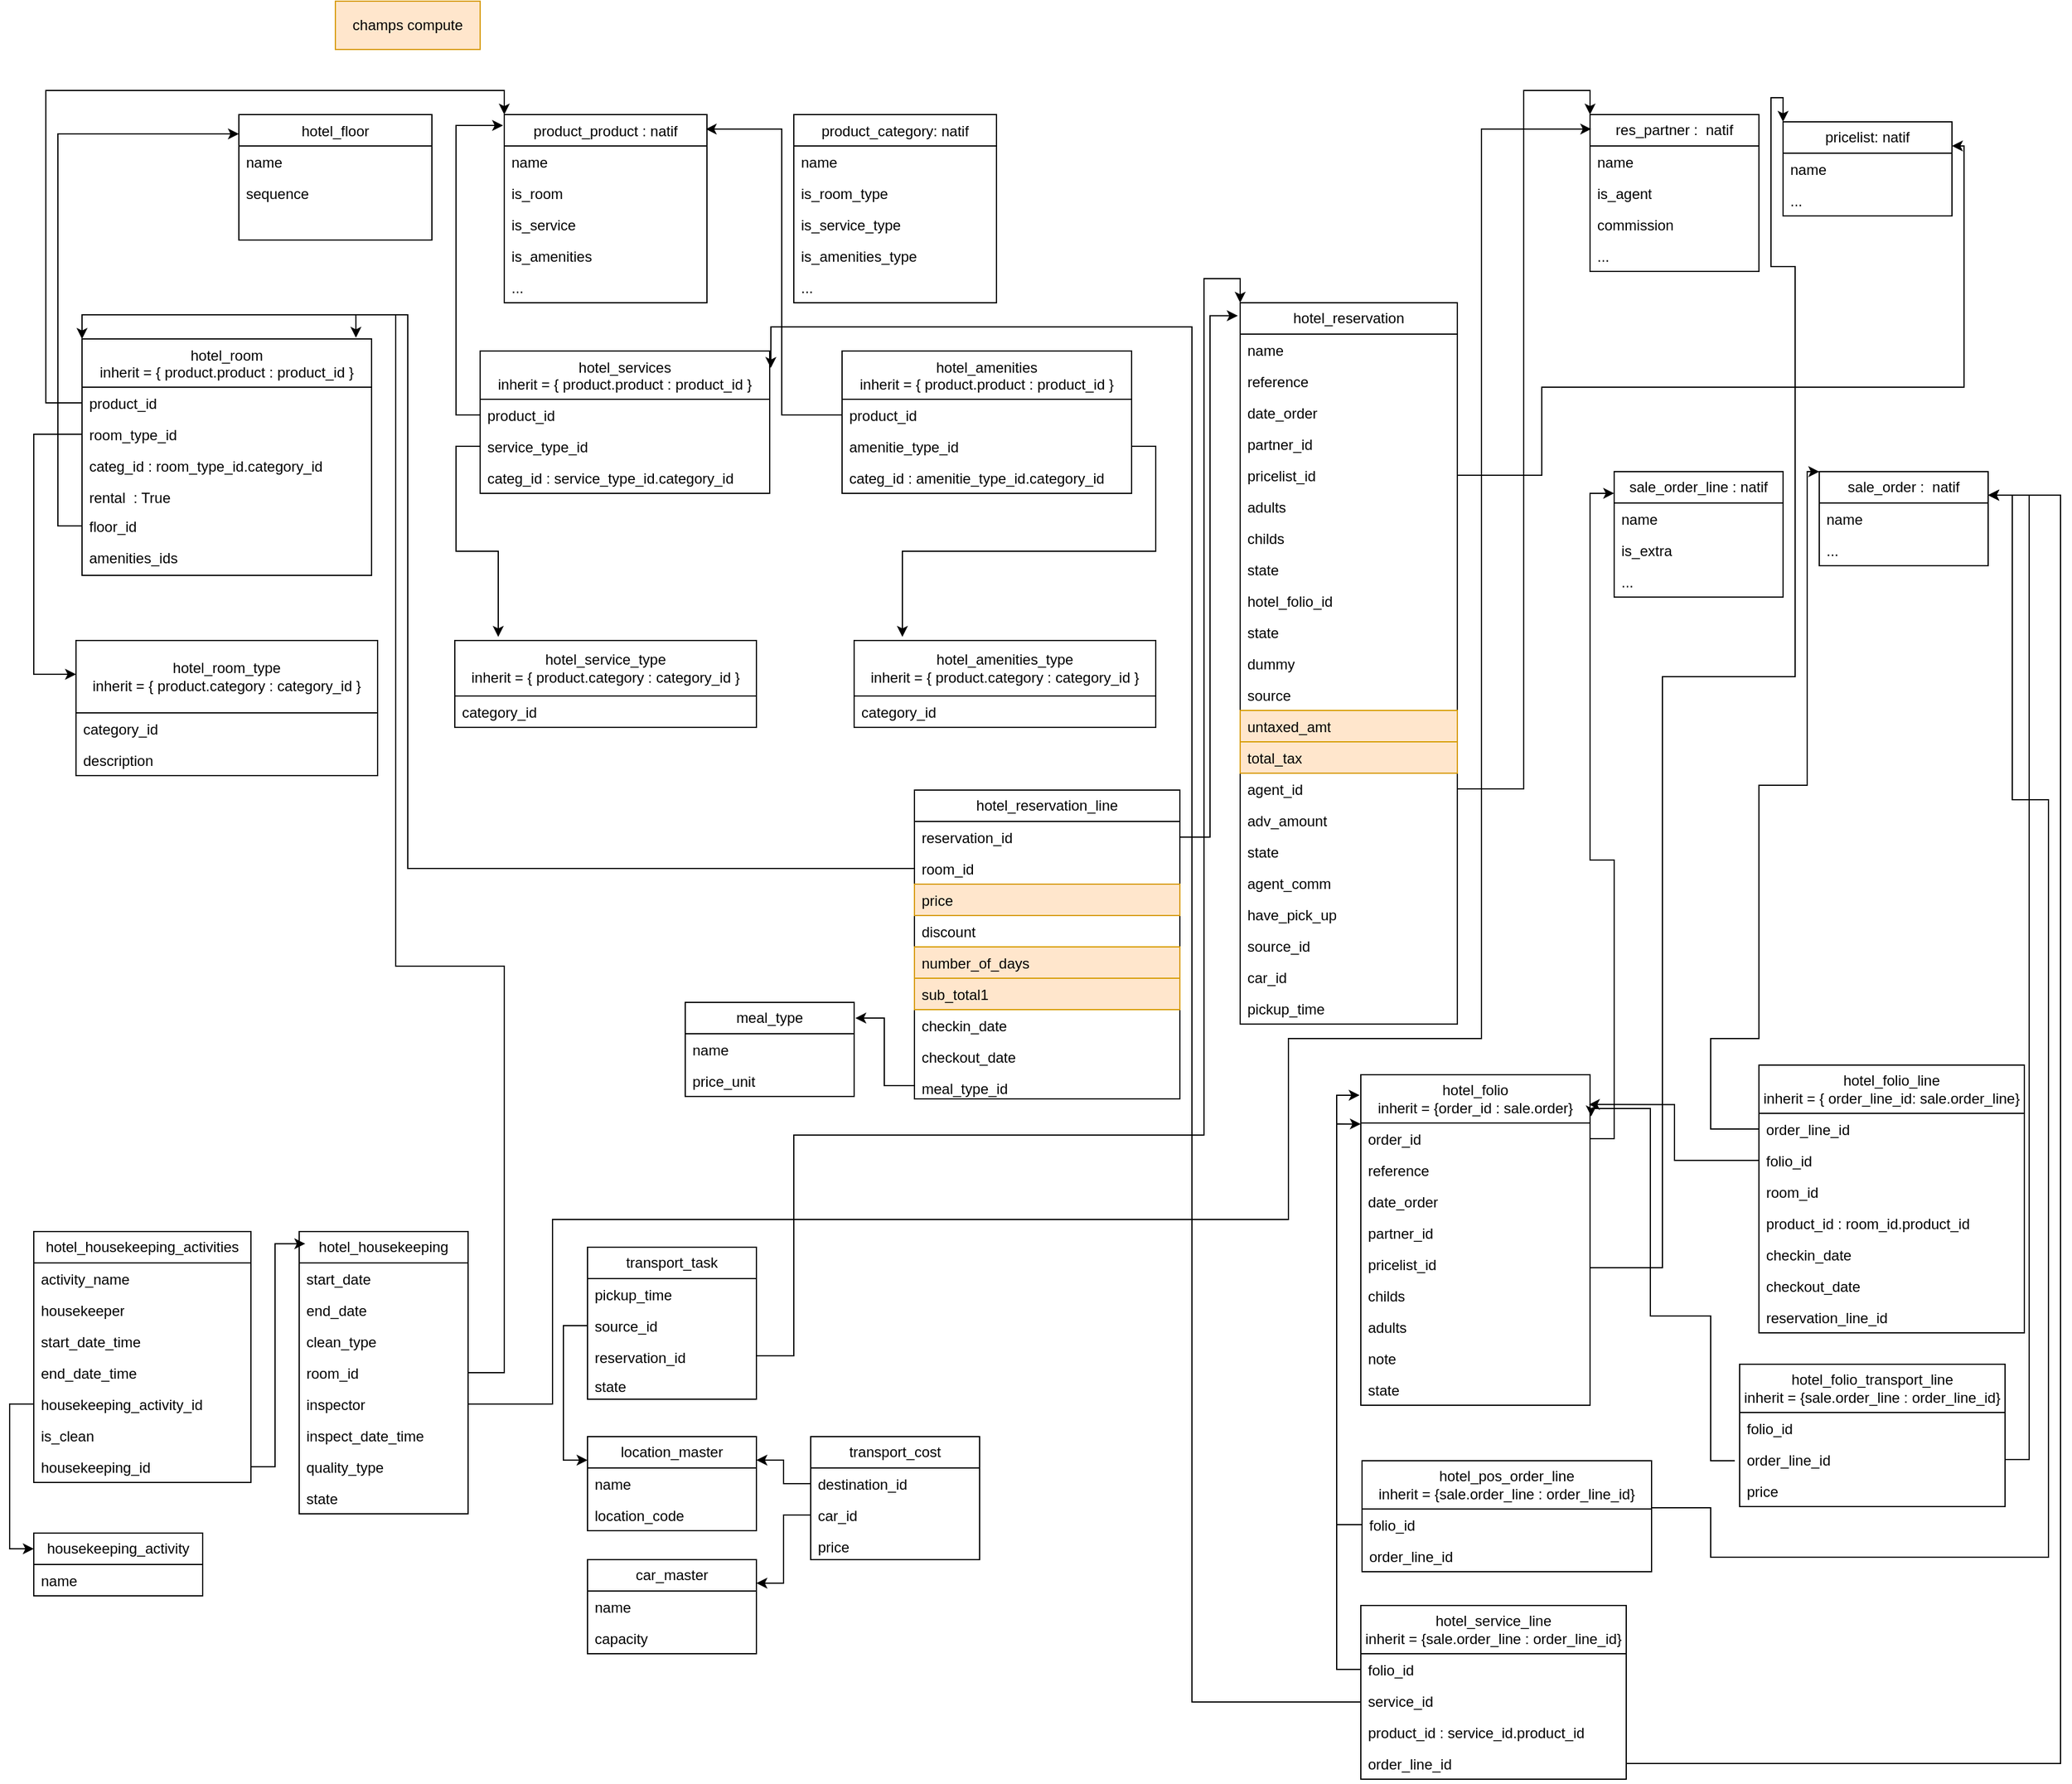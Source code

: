 <mxfile version="24.8.4">
  <diagram id="C5RBs43oDa-KdzZeNtuy" name="Page-1">
    <mxGraphModel dx="2221" dy="793" grid="1" gridSize="10" guides="1" tooltips="1" connect="1" arrows="1" fold="1" page="1" pageScale="1" pageWidth="827" pageHeight="1169" math="0" shadow="0">
      <root>
        <mxCell id="WIyWlLk6GJQsqaUBKTNV-0" />
        <mxCell id="WIyWlLk6GJQsqaUBKTNV-1" parent="WIyWlLk6GJQsqaUBKTNV-0" />
        <mxCell id="zkfFHV4jXpPFQw0GAbJ--0" value="hotel_floor" style="swimlane;fontStyle=0;align=center;verticalAlign=top;childLayout=stackLayout;horizontal=1;startSize=26;horizontalStack=0;resizeParent=1;resizeLast=0;collapsible=1;marginBottom=0;rounded=0;shadow=0;strokeWidth=1;" parent="WIyWlLk6GJQsqaUBKTNV-1" vertex="1">
          <mxGeometry x="190" y="104" width="160" height="104" as="geometry">
            <mxRectangle x="220" y="120" width="160" height="26" as="alternateBounds" />
          </mxGeometry>
        </mxCell>
        <mxCell id="zkfFHV4jXpPFQw0GAbJ--1" value="name" style="text;align=left;verticalAlign=top;spacingLeft=4;spacingRight=4;overflow=hidden;rotatable=0;points=[[0,0.5],[1,0.5]];portConstraint=eastwest;" parent="zkfFHV4jXpPFQw0GAbJ--0" vertex="1">
          <mxGeometry y="26" width="160" height="26" as="geometry" />
        </mxCell>
        <mxCell id="zkfFHV4jXpPFQw0GAbJ--2" value="sequence" style="text;align=left;verticalAlign=top;spacingLeft=4;spacingRight=4;overflow=hidden;rotatable=0;points=[[0,0.5],[1,0.5]];portConstraint=eastwest;rounded=0;shadow=0;html=0;" parent="zkfFHV4jXpPFQw0GAbJ--0" vertex="1">
          <mxGeometry y="52" width="160" height="26" as="geometry" />
        </mxCell>
        <mxCell id="zkfFHV4jXpPFQw0GAbJ--17" value="product_product : natif" style="swimlane;fontStyle=0;align=center;verticalAlign=top;childLayout=stackLayout;horizontal=1;startSize=26;horizontalStack=0;resizeParent=1;resizeLast=0;collapsible=1;marginBottom=0;rounded=0;shadow=0;strokeWidth=1;" parent="WIyWlLk6GJQsqaUBKTNV-1" vertex="1">
          <mxGeometry x="410" y="104" width="168" height="156" as="geometry">
            <mxRectangle x="500" y="120" width="160" height="26" as="alternateBounds" />
          </mxGeometry>
        </mxCell>
        <mxCell id="zkfFHV4jXpPFQw0GAbJ--19" value="name" style="text;align=left;verticalAlign=top;spacingLeft=4;spacingRight=4;overflow=hidden;rotatable=0;points=[[0,0.5],[1,0.5]];portConstraint=eastwest;rounded=0;shadow=0;html=0;" parent="zkfFHV4jXpPFQw0GAbJ--17" vertex="1">
          <mxGeometry y="26" width="168" height="26" as="geometry" />
        </mxCell>
        <mxCell id="EA4_dGLOAJ5GfH2h5GB5-25" value="is_room" style="text;align=left;verticalAlign=top;spacingLeft=4;spacingRight=4;overflow=hidden;rotatable=0;points=[[0,0.5],[1,0.5]];portConstraint=eastwest;rounded=0;shadow=0;html=0;" vertex="1" parent="zkfFHV4jXpPFQw0GAbJ--17">
          <mxGeometry y="52" width="168" height="26" as="geometry" />
        </mxCell>
        <mxCell id="EA4_dGLOAJ5GfH2h5GB5-26" value="is_service" style="text;align=left;verticalAlign=top;spacingLeft=4;spacingRight=4;overflow=hidden;rotatable=0;points=[[0,0.5],[1,0.5]];portConstraint=eastwest;rounded=0;shadow=0;html=0;" vertex="1" parent="zkfFHV4jXpPFQw0GAbJ--17">
          <mxGeometry y="78" width="168" height="26" as="geometry" />
        </mxCell>
        <mxCell id="EA4_dGLOAJ5GfH2h5GB5-164" value="is_amenities" style="text;align=left;verticalAlign=top;spacingLeft=4;spacingRight=4;overflow=hidden;rotatable=0;points=[[0,0.5],[1,0.5]];portConstraint=eastwest;rounded=0;shadow=0;html=0;" vertex="1" parent="zkfFHV4jXpPFQw0GAbJ--17">
          <mxGeometry y="104" width="168" height="26" as="geometry" />
        </mxCell>
        <mxCell id="vTVSx52YXHkKpOMaiZz1-7" value="..." style="text;align=left;verticalAlign=top;spacingLeft=4;spacingRight=4;overflow=hidden;rotatable=0;points=[[0,0.5],[1,0.5]];portConstraint=eastwest;rounded=0;shadow=0;html=0;" parent="zkfFHV4jXpPFQw0GAbJ--17" vertex="1">
          <mxGeometry y="130" width="168" height="26" as="geometry" />
        </mxCell>
        <mxCell id="vTVSx52YXHkKpOMaiZz1-3" value="product_category: natif" style="swimlane;fontStyle=0;align=center;verticalAlign=top;childLayout=stackLayout;horizontal=1;startSize=26;horizontalStack=0;resizeParent=1;resizeLast=0;collapsible=1;marginBottom=0;rounded=0;shadow=0;strokeWidth=1;" parent="WIyWlLk6GJQsqaUBKTNV-1" vertex="1">
          <mxGeometry x="650" y="104" width="168" height="156" as="geometry">
            <mxRectangle x="550" y="140" width="160" height="26" as="alternateBounds" />
          </mxGeometry>
        </mxCell>
        <mxCell id="vTVSx52YXHkKpOMaiZz1-4" value="name" style="text;align=left;verticalAlign=top;spacingLeft=4;spacingRight=4;overflow=hidden;rotatable=0;points=[[0,0.5],[1,0.5]];portConstraint=eastwest;rounded=0;shadow=0;html=0;" parent="vTVSx52YXHkKpOMaiZz1-3" vertex="1">
          <mxGeometry y="26" width="168" height="26" as="geometry" />
        </mxCell>
        <mxCell id="EA4_dGLOAJ5GfH2h5GB5-20" value="is_room_type" style="text;align=left;verticalAlign=top;spacingLeft=4;spacingRight=4;overflow=hidden;rotatable=0;points=[[0,0.5],[1,0.5]];portConstraint=eastwest;rounded=0;shadow=0;html=0;" vertex="1" parent="vTVSx52YXHkKpOMaiZz1-3">
          <mxGeometry y="52" width="168" height="26" as="geometry" />
        </mxCell>
        <mxCell id="EA4_dGLOAJ5GfH2h5GB5-21" value="is_service_type" style="text;align=left;verticalAlign=top;spacingLeft=4;spacingRight=4;overflow=hidden;rotatable=0;points=[[0,0.5],[1,0.5]];portConstraint=eastwest;rounded=0;shadow=0;html=0;" vertex="1" parent="vTVSx52YXHkKpOMaiZz1-3">
          <mxGeometry y="78" width="168" height="26" as="geometry" />
        </mxCell>
        <mxCell id="EA4_dGLOAJ5GfH2h5GB5-163" value="is_amenities_type" style="text;align=left;verticalAlign=top;spacingLeft=4;spacingRight=4;overflow=hidden;rotatable=0;points=[[0,0.5],[1,0.5]];portConstraint=eastwest;rounded=0;shadow=0;html=0;" vertex="1" parent="vTVSx52YXHkKpOMaiZz1-3">
          <mxGeometry y="104" width="168" height="26" as="geometry" />
        </mxCell>
        <mxCell id="vTVSx52YXHkKpOMaiZz1-8" value="..." style="text;align=left;verticalAlign=top;spacingLeft=4;spacingRight=4;overflow=hidden;rotatable=0;points=[[0,0.5],[1,0.5]];portConstraint=eastwest;rounded=0;shadow=0;html=0;" parent="vTVSx52YXHkKpOMaiZz1-3" vertex="1">
          <mxGeometry y="130" width="168" height="26" as="geometry" />
        </mxCell>
        <mxCell id="vTVSx52YXHkKpOMaiZz1-9" value="hotel_room&#xa;inherit = { product.product : product_id }" style="swimlane;fontStyle=0;align=center;verticalAlign=top;childLayout=stackLayout;horizontal=1;startSize=40;horizontalStack=0;resizeParent=1;resizeLast=0;collapsible=1;marginBottom=0;rounded=0;shadow=0;strokeWidth=1;" parent="WIyWlLk6GJQsqaUBKTNV-1" vertex="1">
          <mxGeometry x="60" y="290" width="240" height="196" as="geometry">
            <mxRectangle x="220" y="120" width="160" height="26" as="alternateBounds" />
          </mxGeometry>
        </mxCell>
        <mxCell id="vTVSx52YXHkKpOMaiZz1-11" value="product_id" style="text;align=left;verticalAlign=top;spacingLeft=4;spacingRight=4;overflow=hidden;rotatable=0;points=[[0,0.5],[1,0.5]];portConstraint=eastwest;rounded=0;shadow=0;html=0;" parent="vTVSx52YXHkKpOMaiZz1-9" vertex="1">
          <mxGeometry y="40" width="240" height="26" as="geometry" />
        </mxCell>
        <mxCell id="EA4_dGLOAJ5GfH2h5GB5-22" value="room_type_id" style="text;align=left;verticalAlign=top;spacingLeft=4;spacingRight=4;overflow=hidden;rotatable=0;points=[[0,0.5],[1,0.5]];portConstraint=eastwest;rounded=0;shadow=0;html=0;" vertex="1" parent="vTVSx52YXHkKpOMaiZz1-9">
          <mxGeometry y="66" width="240" height="26" as="geometry" />
        </mxCell>
        <mxCell id="EA4_dGLOAJ5GfH2h5GB5-38" value="categ_id : room_type_id.category_id" style="text;align=left;verticalAlign=top;spacingLeft=4;spacingRight=4;overflow=hidden;rotatable=0;points=[[0,0.5],[1,0.5]];portConstraint=eastwest;rounded=0;shadow=0;html=0;" vertex="1" parent="vTVSx52YXHkKpOMaiZz1-9">
          <mxGeometry y="92" width="240" height="26" as="geometry" />
        </mxCell>
        <mxCell id="vTVSx52YXHkKpOMaiZz1-13" value="rental  : True" style="text;align=left;verticalAlign=top;spacingLeft=4;spacingRight=4;overflow=hidden;rotatable=0;points=[[0,0.5],[1,0.5]];portConstraint=eastwest;rounded=0;shadow=0;html=0;" parent="vTVSx52YXHkKpOMaiZz1-9" vertex="1">
          <mxGeometry y="118" width="240" height="24" as="geometry" />
        </mxCell>
        <mxCell id="vTVSx52YXHkKpOMaiZz1-17" value="floor_id" style="text;align=left;verticalAlign=top;spacingLeft=4;spacingRight=4;overflow=hidden;rotatable=0;points=[[0,0.5],[1,0.5]];portConstraint=eastwest;rounded=0;shadow=0;html=0;" parent="vTVSx52YXHkKpOMaiZz1-9" vertex="1">
          <mxGeometry y="142" width="240" height="26" as="geometry" />
        </mxCell>
        <mxCell id="EA4_dGLOAJ5GfH2h5GB5-39" value="amenities_ids" style="text;align=left;verticalAlign=top;spacingLeft=4;spacingRight=4;overflow=hidden;rotatable=0;points=[[0,0.5],[1,0.5]];portConstraint=eastwest;rounded=0;shadow=0;html=0;" vertex="1" parent="vTVSx52YXHkKpOMaiZz1-9">
          <mxGeometry y="168" width="240" height="26" as="geometry" />
        </mxCell>
        <mxCell id="EA4_dGLOAJ5GfH2h5GB5-8" value="hotel_room_type&lt;div&gt;inherit = { product.category : category_id }&lt;/div&gt;" style="swimlane;fontStyle=0;childLayout=stackLayout;horizontal=1;startSize=60;fillColor=none;horizontalStack=0;resizeParent=1;resizeParentMax=0;resizeLast=0;collapsible=1;marginBottom=0;whiteSpace=wrap;html=1;" vertex="1" parent="WIyWlLk6GJQsqaUBKTNV-1">
          <mxGeometry x="55" y="540" width="250" height="112" as="geometry" />
        </mxCell>
        <mxCell id="EA4_dGLOAJ5GfH2h5GB5-10" value="category_id" style="text;strokeColor=none;fillColor=none;align=left;verticalAlign=top;spacingLeft=4;spacingRight=4;overflow=hidden;rotatable=0;points=[[0,0.5],[1,0.5]];portConstraint=eastwest;whiteSpace=wrap;html=1;" vertex="1" parent="EA4_dGLOAJ5GfH2h5GB5-8">
          <mxGeometry y="60" width="250" height="26" as="geometry" />
        </mxCell>
        <mxCell id="EA4_dGLOAJ5GfH2h5GB5-11" value="description" style="text;strokeColor=none;fillColor=none;align=left;verticalAlign=top;spacingLeft=4;spacingRight=4;overflow=hidden;rotatable=0;points=[[0,0.5],[1,0.5]];portConstraint=eastwest;whiteSpace=wrap;html=1;" vertex="1" parent="EA4_dGLOAJ5GfH2h5GB5-8">
          <mxGeometry y="86" width="250" height="26" as="geometry" />
        </mxCell>
        <mxCell id="EA4_dGLOAJ5GfH2h5GB5-12" value="hotel_services&#xa;inherit = { product.product : product_id }" style="swimlane;fontStyle=0;align=center;verticalAlign=top;childLayout=stackLayout;horizontal=1;startSize=40;horizontalStack=0;resizeParent=1;resizeLast=0;collapsible=1;marginBottom=0;rounded=0;shadow=0;strokeWidth=1;" vertex="1" parent="WIyWlLk6GJQsqaUBKTNV-1">
          <mxGeometry x="390" y="300" width="240" height="118" as="geometry">
            <mxRectangle x="220" y="120" width="160" height="26" as="alternateBounds" />
          </mxGeometry>
        </mxCell>
        <mxCell id="EA4_dGLOAJ5GfH2h5GB5-13" value="product_id" style="text;align=left;verticalAlign=top;spacingLeft=4;spacingRight=4;overflow=hidden;rotatable=0;points=[[0,0.5],[1,0.5]];portConstraint=eastwest;rounded=0;shadow=0;html=0;" vertex="1" parent="EA4_dGLOAJ5GfH2h5GB5-12">
          <mxGeometry y="40" width="240" height="26" as="geometry" />
        </mxCell>
        <mxCell id="EA4_dGLOAJ5GfH2h5GB5-23" value="service_type_id" style="text;align=left;verticalAlign=top;spacingLeft=4;spacingRight=4;overflow=hidden;rotatable=0;points=[[0,0.5],[1,0.5]];portConstraint=eastwest;rounded=0;shadow=0;html=0;" vertex="1" parent="EA4_dGLOAJ5GfH2h5GB5-12">
          <mxGeometry y="66" width="240" height="26" as="geometry" />
        </mxCell>
        <mxCell id="EA4_dGLOAJ5GfH2h5GB5-24" value="categ_id : service_type_id.category_id" style="text;align=left;verticalAlign=top;spacingLeft=4;spacingRight=4;overflow=hidden;rotatable=0;points=[[0,0.5],[1,0.5]];portConstraint=eastwest;rounded=0;shadow=0;html=0;" vertex="1" parent="EA4_dGLOAJ5GfH2h5GB5-12">
          <mxGeometry y="92" width="240" height="26" as="geometry" />
        </mxCell>
        <mxCell id="EA4_dGLOAJ5GfH2h5GB5-17" value="hotel_service_type&lt;div&gt;inherit =&amp;nbsp;&lt;span style=&quot;background-color: initial;&quot;&gt;{ product.category : category_id }&lt;/span&gt;&lt;br&gt;&lt;/div&gt;" style="swimlane;fontStyle=0;childLayout=stackLayout;horizontal=1;startSize=46;fillColor=none;horizontalStack=0;resizeParent=1;resizeParentMax=0;resizeLast=0;collapsible=1;marginBottom=0;whiteSpace=wrap;html=1;" vertex="1" parent="WIyWlLk6GJQsqaUBKTNV-1">
          <mxGeometry x="369" y="540" width="250" height="72" as="geometry" />
        </mxCell>
        <mxCell id="EA4_dGLOAJ5GfH2h5GB5-18" value="category_id" style="text;strokeColor=none;fillColor=none;align=left;verticalAlign=top;spacingLeft=4;spacingRight=4;overflow=hidden;rotatable=0;points=[[0,0.5],[1,0.5]];portConstraint=eastwest;whiteSpace=wrap;html=1;" vertex="1" parent="EA4_dGLOAJ5GfH2h5GB5-17">
          <mxGeometry y="46" width="250" height="26" as="geometry" />
        </mxCell>
        <mxCell id="EA4_dGLOAJ5GfH2h5GB5-32" value="hotel_amenities_type&lt;div&gt;inherit =&amp;nbsp;&lt;span style=&quot;background-color: initial;&quot;&gt;{ product.category : category_id }&lt;/span&gt;&lt;br&gt;&lt;/div&gt;" style="swimlane;fontStyle=0;childLayout=stackLayout;horizontal=1;startSize=46;fillColor=none;horizontalStack=0;resizeParent=1;resizeParentMax=0;resizeLast=0;collapsible=1;marginBottom=0;whiteSpace=wrap;html=1;" vertex="1" parent="WIyWlLk6GJQsqaUBKTNV-1">
          <mxGeometry x="700" y="540" width="250" height="72" as="geometry" />
        </mxCell>
        <mxCell id="EA4_dGLOAJ5GfH2h5GB5-33" value="category_id" style="text;strokeColor=none;fillColor=none;align=left;verticalAlign=top;spacingLeft=4;spacingRight=4;overflow=hidden;rotatable=0;points=[[0,0.5],[1,0.5]];portConstraint=eastwest;whiteSpace=wrap;html=1;" vertex="1" parent="EA4_dGLOAJ5GfH2h5GB5-32">
          <mxGeometry y="46" width="250" height="26" as="geometry" />
        </mxCell>
        <mxCell id="EA4_dGLOAJ5GfH2h5GB5-34" value="hotel_amenities&#xa;inherit = { product.product : product_id }" style="swimlane;fontStyle=0;align=center;verticalAlign=top;childLayout=stackLayout;horizontal=1;startSize=40;horizontalStack=0;resizeParent=1;resizeLast=0;collapsible=1;marginBottom=0;rounded=0;shadow=0;strokeWidth=1;" vertex="1" parent="WIyWlLk6GJQsqaUBKTNV-1">
          <mxGeometry x="690" y="300" width="240" height="118" as="geometry">
            <mxRectangle x="220" y="120" width="160" height="26" as="alternateBounds" />
          </mxGeometry>
        </mxCell>
        <mxCell id="EA4_dGLOAJ5GfH2h5GB5-35" value="product_id" style="text;align=left;verticalAlign=top;spacingLeft=4;spacingRight=4;overflow=hidden;rotatable=0;points=[[0,0.5],[1,0.5]];portConstraint=eastwest;rounded=0;shadow=0;html=0;" vertex="1" parent="EA4_dGLOAJ5GfH2h5GB5-34">
          <mxGeometry y="40" width="240" height="26" as="geometry" />
        </mxCell>
        <mxCell id="EA4_dGLOAJ5GfH2h5GB5-36" value="amenitie_type_id" style="text;align=left;verticalAlign=top;spacingLeft=4;spacingRight=4;overflow=hidden;rotatable=0;points=[[0,0.5],[1,0.5]];portConstraint=eastwest;rounded=0;shadow=0;html=0;fontStyle=0" vertex="1" parent="EA4_dGLOAJ5GfH2h5GB5-34">
          <mxGeometry y="66" width="240" height="26" as="geometry" />
        </mxCell>
        <mxCell id="EA4_dGLOAJ5GfH2h5GB5-37" value="categ_id : amenitie_type_id.category_id" style="text;align=left;verticalAlign=top;spacingLeft=4;spacingRight=4;overflow=hidden;rotatable=0;points=[[0,0.5],[1,0.5]];portConstraint=eastwest;rounded=0;shadow=0;html=0;" vertex="1" parent="EA4_dGLOAJ5GfH2h5GB5-34">
          <mxGeometry y="92" width="240" height="26" as="geometry" />
        </mxCell>
        <mxCell id="EA4_dGLOAJ5GfH2h5GB5-40" value="hotel_folio&lt;div&gt;inherit = {order_id : sale.order}&lt;/div&gt;" style="swimlane;fontStyle=0;childLayout=stackLayout;horizontal=1;startSize=40;fillColor=none;horizontalStack=0;resizeParent=1;resizeParentMax=0;resizeLast=0;collapsible=1;marginBottom=0;whiteSpace=wrap;html=1;" vertex="1" parent="WIyWlLk6GJQsqaUBKTNV-1">
          <mxGeometry x="1120" y="900" width="190" height="274" as="geometry" />
        </mxCell>
        <mxCell id="EA4_dGLOAJ5GfH2h5GB5-41" value="order_id" style="text;strokeColor=none;fillColor=none;align=left;verticalAlign=top;spacingLeft=4;spacingRight=4;overflow=hidden;rotatable=0;points=[[0,0.5],[1,0.5]];portConstraint=eastwest;whiteSpace=wrap;html=1;" vertex="1" parent="EA4_dGLOAJ5GfH2h5GB5-40">
          <mxGeometry y="40" width="190" height="26" as="geometry" />
        </mxCell>
        <mxCell id="EA4_dGLOAJ5GfH2h5GB5-211" value="reference" style="text;strokeColor=none;fillColor=none;align=left;verticalAlign=top;spacingLeft=4;spacingRight=4;overflow=hidden;rotatable=0;points=[[0,0.5],[1,0.5]];portConstraint=eastwest;whiteSpace=wrap;html=1;" vertex="1" parent="EA4_dGLOAJ5GfH2h5GB5-40">
          <mxGeometry y="66" width="190" height="26" as="geometry" />
        </mxCell>
        <mxCell id="EA4_dGLOAJ5GfH2h5GB5-212" value="date_order" style="text;strokeColor=none;fillColor=none;align=left;verticalAlign=top;spacingLeft=4;spacingRight=4;overflow=hidden;rotatable=0;points=[[0,0.5],[1,0.5]];portConstraint=eastwest;whiteSpace=wrap;html=1;" vertex="1" parent="EA4_dGLOAJ5GfH2h5GB5-40">
          <mxGeometry y="92" width="190" height="26" as="geometry" />
        </mxCell>
        <mxCell id="EA4_dGLOAJ5GfH2h5GB5-213" value="partner_id" style="text;strokeColor=none;fillColor=none;align=left;verticalAlign=top;spacingLeft=4;spacingRight=4;overflow=hidden;rotatable=0;points=[[0,0.5],[1,0.5]];portConstraint=eastwest;whiteSpace=wrap;html=1;" vertex="1" parent="EA4_dGLOAJ5GfH2h5GB5-40">
          <mxGeometry y="118" width="190" height="26" as="geometry" />
        </mxCell>
        <mxCell id="EA4_dGLOAJ5GfH2h5GB5-214" value="pricelist_id" style="text;strokeColor=none;fillColor=none;align=left;verticalAlign=top;spacingLeft=4;spacingRight=4;overflow=hidden;rotatable=0;points=[[0,0.5],[1,0.5]];portConstraint=eastwest;whiteSpace=wrap;html=1;" vertex="1" parent="EA4_dGLOAJ5GfH2h5GB5-40">
          <mxGeometry y="144" width="190" height="26" as="geometry" />
        </mxCell>
        <mxCell id="EA4_dGLOAJ5GfH2h5GB5-216" value="childs" style="text;strokeColor=none;fillColor=none;align=left;verticalAlign=top;spacingLeft=4;spacingRight=4;overflow=hidden;rotatable=0;points=[[0,0.5],[1,0.5]];portConstraint=eastwest;whiteSpace=wrap;html=1;" vertex="1" parent="EA4_dGLOAJ5GfH2h5GB5-40">
          <mxGeometry y="170" width="190" height="26" as="geometry" />
        </mxCell>
        <mxCell id="EA4_dGLOAJ5GfH2h5GB5-215" value="adults" style="text;strokeColor=none;fillColor=none;align=left;verticalAlign=top;spacingLeft=4;spacingRight=4;overflow=hidden;rotatable=0;points=[[0,0.5],[1,0.5]];portConstraint=eastwest;whiteSpace=wrap;html=1;" vertex="1" parent="EA4_dGLOAJ5GfH2h5GB5-40">
          <mxGeometry y="196" width="190" height="26" as="geometry" />
        </mxCell>
        <mxCell id="EA4_dGLOAJ5GfH2h5GB5-43" value="note" style="text;strokeColor=none;fillColor=none;align=left;verticalAlign=top;spacingLeft=4;spacingRight=4;overflow=hidden;rotatable=0;points=[[0,0.5],[1,0.5]];portConstraint=eastwest;whiteSpace=wrap;html=1;" vertex="1" parent="EA4_dGLOAJ5GfH2h5GB5-40">
          <mxGeometry y="222" width="190" height="26" as="geometry" />
        </mxCell>
        <mxCell id="EA4_dGLOAJ5GfH2h5GB5-105" value="state" style="text;strokeColor=none;fillColor=none;align=left;verticalAlign=top;spacingLeft=4;spacingRight=4;overflow=hidden;rotatable=0;points=[[0,0.5],[1,0.5]];portConstraint=eastwest;whiteSpace=wrap;html=1;" vertex="1" parent="EA4_dGLOAJ5GfH2h5GB5-40">
          <mxGeometry y="248" width="190" height="26" as="geometry" />
        </mxCell>
        <mxCell id="EA4_dGLOAJ5GfH2h5GB5-46" value="sale_order :&amp;nbsp; natif" style="swimlane;fontStyle=0;childLayout=stackLayout;horizontal=1;startSize=26;fillColor=none;horizontalStack=0;resizeParent=1;resizeParentMax=0;resizeLast=0;collapsible=1;marginBottom=0;whiteSpace=wrap;html=1;" vertex="1" parent="WIyWlLk6GJQsqaUBKTNV-1">
          <mxGeometry x="1500" y="400" width="140" height="78" as="geometry" />
        </mxCell>
        <mxCell id="EA4_dGLOAJ5GfH2h5GB5-47" value="name" style="text;strokeColor=none;fillColor=none;align=left;verticalAlign=top;spacingLeft=4;spacingRight=4;overflow=hidden;rotatable=0;points=[[0,0.5],[1,0.5]];portConstraint=eastwest;whiteSpace=wrap;html=1;" vertex="1" parent="EA4_dGLOAJ5GfH2h5GB5-46">
          <mxGeometry y="26" width="140" height="26" as="geometry" />
        </mxCell>
        <mxCell id="EA4_dGLOAJ5GfH2h5GB5-48" value="..." style="text;strokeColor=none;fillColor=none;align=left;verticalAlign=top;spacingLeft=4;spacingRight=4;overflow=hidden;rotatable=0;points=[[0,0.5],[1,0.5]];portConstraint=eastwest;whiteSpace=wrap;html=1;" vertex="1" parent="EA4_dGLOAJ5GfH2h5GB5-46">
          <mxGeometry y="52" width="140" height="26" as="geometry" />
        </mxCell>
        <mxCell id="EA4_dGLOAJ5GfH2h5GB5-50" value="sale_order_line : natif" style="swimlane;fontStyle=0;childLayout=stackLayout;horizontal=1;startSize=26;fillColor=none;horizontalStack=0;resizeParent=1;resizeParentMax=0;resizeLast=0;collapsible=1;marginBottom=0;whiteSpace=wrap;html=1;" vertex="1" parent="WIyWlLk6GJQsqaUBKTNV-1">
          <mxGeometry x="1330" y="400" width="140" height="104" as="geometry" />
        </mxCell>
        <mxCell id="EA4_dGLOAJ5GfH2h5GB5-51" value="name" style="text;strokeColor=none;fillColor=none;align=left;verticalAlign=top;spacingLeft=4;spacingRight=4;overflow=hidden;rotatable=0;points=[[0,0.5],[1,0.5]];portConstraint=eastwest;whiteSpace=wrap;html=1;" vertex="1" parent="EA4_dGLOAJ5GfH2h5GB5-50">
          <mxGeometry y="26" width="140" height="26" as="geometry" />
        </mxCell>
        <mxCell id="EA4_dGLOAJ5GfH2h5GB5-52" value="is_extra" style="text;strokeColor=none;fillColor=none;align=left;verticalAlign=top;spacingLeft=4;spacingRight=4;overflow=hidden;rotatable=0;points=[[0,0.5],[1,0.5]];portConstraint=eastwest;whiteSpace=wrap;html=1;" vertex="1" parent="EA4_dGLOAJ5GfH2h5GB5-50">
          <mxGeometry y="52" width="140" height="26" as="geometry" />
        </mxCell>
        <mxCell id="EA4_dGLOAJ5GfH2h5GB5-134" value="..." style="text;strokeColor=none;fillColor=none;align=left;verticalAlign=top;spacingLeft=4;spacingRight=4;overflow=hidden;rotatable=0;points=[[0,0.5],[1,0.5]];portConstraint=eastwest;whiteSpace=wrap;html=1;" vertex="1" parent="EA4_dGLOAJ5GfH2h5GB5-50">
          <mxGeometry y="78" width="140" height="26" as="geometry" />
        </mxCell>
        <mxCell id="EA4_dGLOAJ5GfH2h5GB5-53" value="hotel_folio_line&lt;div&gt;inherit = { order_line_id: sale.order_line}&lt;br&gt;&lt;/div&gt;" style="swimlane;fontStyle=0;childLayout=stackLayout;horizontal=1;startSize=40;fillColor=none;horizontalStack=0;resizeParent=1;resizeParentMax=0;resizeLast=0;collapsible=1;marginBottom=0;whiteSpace=wrap;html=1;" vertex="1" parent="WIyWlLk6GJQsqaUBKTNV-1">
          <mxGeometry x="1450" y="892" width="220" height="222" as="geometry" />
        </mxCell>
        <mxCell id="EA4_dGLOAJ5GfH2h5GB5-140" value="order_line_id" style="text;strokeColor=none;fillColor=none;align=left;verticalAlign=top;spacingLeft=4;spacingRight=4;overflow=hidden;rotatable=0;points=[[0,0.5],[1,0.5]];portConstraint=eastwest;whiteSpace=wrap;html=1;" vertex="1" parent="EA4_dGLOAJ5GfH2h5GB5-53">
          <mxGeometry y="40" width="220" height="26" as="geometry" />
        </mxCell>
        <mxCell id="EA4_dGLOAJ5GfH2h5GB5-54" value="folio_id" style="text;strokeColor=none;fillColor=none;align=left;verticalAlign=top;spacingLeft=4;spacingRight=4;overflow=hidden;rotatable=0;points=[[0,0.5],[1,0.5]];portConstraint=eastwest;whiteSpace=wrap;html=1;" vertex="1" parent="EA4_dGLOAJ5GfH2h5GB5-53">
          <mxGeometry y="66" width="220" height="26" as="geometry" />
        </mxCell>
        <mxCell id="EA4_dGLOAJ5GfH2h5GB5-55" value="room_id" style="text;strokeColor=none;fillColor=none;align=left;verticalAlign=top;spacingLeft=4;spacingRight=4;overflow=hidden;rotatable=0;points=[[0,0.5],[1,0.5]];portConstraint=eastwest;whiteSpace=wrap;html=1;" vertex="1" parent="EA4_dGLOAJ5GfH2h5GB5-53">
          <mxGeometry y="92" width="220" height="26" as="geometry" />
        </mxCell>
        <mxCell id="EA4_dGLOAJ5GfH2h5GB5-58" value="product_id : room_id.product_id" style="text;strokeColor=none;fillColor=none;align=left;verticalAlign=top;spacingLeft=4;spacingRight=4;overflow=hidden;rotatable=0;points=[[0,0.5],[1,0.5]];portConstraint=eastwest;whiteSpace=wrap;html=1;" vertex="1" parent="EA4_dGLOAJ5GfH2h5GB5-53">
          <mxGeometry y="118" width="220" height="26" as="geometry" />
        </mxCell>
        <mxCell id="EA4_dGLOAJ5GfH2h5GB5-56" value="checkin_date" style="text;strokeColor=none;fillColor=none;align=left;verticalAlign=top;spacingLeft=4;spacingRight=4;overflow=hidden;rotatable=0;points=[[0,0.5],[1,0.5]];portConstraint=eastwest;whiteSpace=wrap;html=1;" vertex="1" parent="EA4_dGLOAJ5GfH2h5GB5-53">
          <mxGeometry y="144" width="220" height="26" as="geometry" />
        </mxCell>
        <mxCell id="EA4_dGLOAJ5GfH2h5GB5-59" value="checkout_date" style="text;strokeColor=none;fillColor=none;align=left;verticalAlign=top;spacingLeft=4;spacingRight=4;overflow=hidden;rotatable=0;points=[[0,0.5],[1,0.5]];portConstraint=eastwest;whiteSpace=wrap;html=1;" vertex="1" parent="EA4_dGLOAJ5GfH2h5GB5-53">
          <mxGeometry y="170" width="220" height="26" as="geometry" />
        </mxCell>
        <mxCell id="EA4_dGLOAJ5GfH2h5GB5-106" value="reservation_line_id" style="text;strokeColor=none;fillColor=none;align=left;verticalAlign=top;spacingLeft=4;spacingRight=4;overflow=hidden;rotatable=0;points=[[0,0.5],[1,0.5]];portConstraint=eastwest;whiteSpace=wrap;html=1;" vertex="1" parent="EA4_dGLOAJ5GfH2h5GB5-53">
          <mxGeometry y="196" width="220" height="26" as="geometry" />
        </mxCell>
        <mxCell id="EA4_dGLOAJ5GfH2h5GB5-60" value="hotel_service_line&lt;div&gt;inherit =&amp;nbsp;&lt;span style=&quot;background-color: initial;&quot;&gt;{sale.order_line : order_line_id}&lt;/span&gt;&lt;br&gt;&lt;/div&gt;" style="swimlane;fontStyle=0;childLayout=stackLayout;horizontal=1;startSize=40;fillColor=none;horizontalStack=0;resizeParent=1;resizeParentMax=0;resizeLast=0;collapsible=1;marginBottom=0;whiteSpace=wrap;html=1;" vertex="1" parent="WIyWlLk6GJQsqaUBKTNV-1">
          <mxGeometry x="1120" y="1340" width="220" height="144" as="geometry" />
        </mxCell>
        <mxCell id="EA4_dGLOAJ5GfH2h5GB5-61" value="folio_id" style="text;strokeColor=none;fillColor=none;align=left;verticalAlign=top;spacingLeft=4;spacingRight=4;overflow=hidden;rotatable=0;points=[[0,0.5],[1,0.5]];portConstraint=eastwest;whiteSpace=wrap;html=1;" vertex="1" parent="EA4_dGLOAJ5GfH2h5GB5-60">
          <mxGeometry y="40" width="220" height="26" as="geometry" />
        </mxCell>
        <mxCell id="EA4_dGLOAJ5GfH2h5GB5-62" value="service_id" style="text;strokeColor=none;fillColor=none;align=left;verticalAlign=top;spacingLeft=4;spacingRight=4;overflow=hidden;rotatable=0;points=[[0,0.5],[1,0.5]];portConstraint=eastwest;whiteSpace=wrap;html=1;" vertex="1" parent="EA4_dGLOAJ5GfH2h5GB5-60">
          <mxGeometry y="66" width="220" height="26" as="geometry" />
        </mxCell>
        <mxCell id="EA4_dGLOAJ5GfH2h5GB5-63" value="product_id : service_id.product_id" style="text;strokeColor=none;fillColor=none;align=left;verticalAlign=top;spacingLeft=4;spacingRight=4;overflow=hidden;rotatable=0;points=[[0,0.5],[1,0.5]];portConstraint=eastwest;whiteSpace=wrap;html=1;" vertex="1" parent="EA4_dGLOAJ5GfH2h5GB5-60">
          <mxGeometry y="92" width="220" height="26" as="geometry" />
        </mxCell>
        <mxCell id="EA4_dGLOAJ5GfH2h5GB5-141" value="order_line_id" style="text;strokeColor=none;fillColor=none;align=left;verticalAlign=top;spacingLeft=4;spacingRight=4;overflow=hidden;rotatable=0;points=[[0,0.5],[1,0.5]];portConstraint=eastwest;whiteSpace=wrap;html=1;" vertex="1" parent="EA4_dGLOAJ5GfH2h5GB5-60">
          <mxGeometry y="118" width="220" height="26" as="geometry" />
        </mxCell>
        <mxCell id="EA4_dGLOAJ5GfH2h5GB5-66" value="hotel_reservation" style="swimlane;fontStyle=0;childLayout=stackLayout;horizontal=1;startSize=26;fillColor=none;horizontalStack=0;resizeParent=1;resizeParentMax=0;resizeLast=0;collapsible=1;marginBottom=0;whiteSpace=wrap;html=1;" vertex="1" parent="WIyWlLk6GJQsqaUBKTNV-1">
          <mxGeometry x="1020" y="260" width="180" height="598" as="geometry" />
        </mxCell>
        <mxCell id="EA4_dGLOAJ5GfH2h5GB5-67" value="name" style="text;strokeColor=none;fillColor=none;align=left;verticalAlign=top;spacingLeft=4;spacingRight=4;overflow=hidden;rotatable=0;points=[[0,0.5],[1,0.5]];portConstraint=eastwest;whiteSpace=wrap;html=1;" vertex="1" parent="EA4_dGLOAJ5GfH2h5GB5-66">
          <mxGeometry y="26" width="180" height="26" as="geometry" />
        </mxCell>
        <mxCell id="EA4_dGLOAJ5GfH2h5GB5-93" value="reference" style="text;strokeColor=none;fillColor=none;align=left;verticalAlign=top;spacingLeft=4;spacingRight=4;overflow=hidden;rotatable=0;points=[[0,0.5],[1,0.5]];portConstraint=eastwest;whiteSpace=wrap;html=1;" vertex="1" parent="EA4_dGLOAJ5GfH2h5GB5-66">
          <mxGeometry y="52" width="180" height="26" as="geometry" />
        </mxCell>
        <mxCell id="EA4_dGLOAJ5GfH2h5GB5-68" value="date_order" style="text;strokeColor=none;fillColor=none;align=left;verticalAlign=top;spacingLeft=4;spacingRight=4;overflow=hidden;rotatable=0;points=[[0,0.5],[1,0.5]];portConstraint=eastwest;whiteSpace=wrap;html=1;" vertex="1" parent="EA4_dGLOAJ5GfH2h5GB5-66">
          <mxGeometry y="78" width="180" height="26" as="geometry" />
        </mxCell>
        <mxCell id="EA4_dGLOAJ5GfH2h5GB5-69" value="partner_id" style="text;strokeColor=none;fillColor=none;align=left;verticalAlign=top;spacingLeft=4;spacingRight=4;overflow=hidden;rotatable=0;points=[[0,0.5],[1,0.5]];portConstraint=eastwest;whiteSpace=wrap;html=1;" vertex="1" parent="EA4_dGLOAJ5GfH2h5GB5-66">
          <mxGeometry y="104" width="180" height="26" as="geometry" />
        </mxCell>
        <mxCell id="EA4_dGLOAJ5GfH2h5GB5-73" value="pricelist_id" style="text;strokeColor=none;fillColor=none;align=left;verticalAlign=top;spacingLeft=4;spacingRight=4;overflow=hidden;rotatable=0;points=[[0,0.5],[1,0.5]];portConstraint=eastwest;whiteSpace=wrap;html=1;" vertex="1" parent="EA4_dGLOAJ5GfH2h5GB5-66">
          <mxGeometry y="130" width="180" height="26" as="geometry" />
        </mxCell>
        <mxCell id="EA4_dGLOAJ5GfH2h5GB5-74" value="adults" style="text;strokeColor=none;fillColor=none;align=left;verticalAlign=top;spacingLeft=4;spacingRight=4;overflow=hidden;rotatable=0;points=[[0,0.5],[1,0.5]];portConstraint=eastwest;whiteSpace=wrap;html=1;" vertex="1" parent="EA4_dGLOAJ5GfH2h5GB5-66">
          <mxGeometry y="156" width="180" height="26" as="geometry" />
        </mxCell>
        <mxCell id="EA4_dGLOAJ5GfH2h5GB5-75" value="childs" style="text;strokeColor=none;fillColor=none;align=left;verticalAlign=top;spacingLeft=4;spacingRight=4;overflow=hidden;rotatable=0;points=[[0,0.5],[1,0.5]];portConstraint=eastwest;whiteSpace=wrap;html=1;" vertex="1" parent="EA4_dGLOAJ5GfH2h5GB5-66">
          <mxGeometry y="182" width="180" height="26" as="geometry" />
        </mxCell>
        <mxCell id="EA4_dGLOAJ5GfH2h5GB5-76" value="state" style="text;strokeColor=none;fillColor=none;align=left;verticalAlign=top;spacingLeft=4;spacingRight=4;overflow=hidden;rotatable=0;points=[[0,0.5],[1,0.5]];portConstraint=eastwest;whiteSpace=wrap;html=1;" vertex="1" parent="EA4_dGLOAJ5GfH2h5GB5-66">
          <mxGeometry y="208" width="180" height="26" as="geometry" />
        </mxCell>
        <mxCell id="EA4_dGLOAJ5GfH2h5GB5-77" value="hotel_folio_id" style="text;strokeColor=none;fillColor=none;align=left;verticalAlign=top;spacingLeft=4;spacingRight=4;overflow=hidden;rotatable=0;points=[[0,0.5],[1,0.5]];portConstraint=eastwest;whiteSpace=wrap;html=1;" vertex="1" parent="EA4_dGLOAJ5GfH2h5GB5-66">
          <mxGeometry y="234" width="180" height="26" as="geometry" />
        </mxCell>
        <mxCell id="EA4_dGLOAJ5GfH2h5GB5-78" value="state" style="text;strokeColor=none;fillColor=none;align=left;verticalAlign=top;spacingLeft=4;spacingRight=4;overflow=hidden;rotatable=0;points=[[0,0.5],[1,0.5]];portConstraint=eastwest;whiteSpace=wrap;html=1;" vertex="1" parent="EA4_dGLOAJ5GfH2h5GB5-66">
          <mxGeometry y="260" width="180" height="26" as="geometry" />
        </mxCell>
        <mxCell id="EA4_dGLOAJ5GfH2h5GB5-79" value="dummy" style="text;strokeColor=none;fillColor=none;align=left;verticalAlign=top;spacingLeft=4;spacingRight=4;overflow=hidden;rotatable=0;points=[[0,0.5],[1,0.5]];portConstraint=eastwest;whiteSpace=wrap;html=1;" vertex="1" parent="EA4_dGLOAJ5GfH2h5GB5-66">
          <mxGeometry y="286" width="180" height="26" as="geometry" />
        </mxCell>
        <mxCell id="EA4_dGLOAJ5GfH2h5GB5-80" value="source" style="text;strokeColor=none;fillColor=none;align=left;verticalAlign=top;spacingLeft=4;spacingRight=4;overflow=hidden;rotatable=0;points=[[0,0.5],[1,0.5]];portConstraint=eastwest;whiteSpace=wrap;html=1;" vertex="1" parent="EA4_dGLOAJ5GfH2h5GB5-66">
          <mxGeometry y="312" width="180" height="26" as="geometry" />
        </mxCell>
        <mxCell id="EA4_dGLOAJ5GfH2h5GB5-82" value="untaxed_amt" style="text;strokeColor=#d79b00;fillColor=#ffe6cc;align=left;verticalAlign=top;spacingLeft=4;spacingRight=4;overflow=hidden;rotatable=0;points=[[0,0.5],[1,0.5]];portConstraint=eastwest;whiteSpace=wrap;html=1;" vertex="1" parent="EA4_dGLOAJ5GfH2h5GB5-66">
          <mxGeometry y="338" width="180" height="26" as="geometry" />
        </mxCell>
        <mxCell id="EA4_dGLOAJ5GfH2h5GB5-83" value="total_tax&lt;div&gt;&lt;br&gt;&lt;/div&gt;" style="text;strokeColor=#d79b00;fillColor=#ffe6cc;align=left;verticalAlign=top;spacingLeft=4;spacingRight=4;overflow=hidden;rotatable=0;points=[[0,0.5],[1,0.5]];portConstraint=eastwest;whiteSpace=wrap;html=1;" vertex="1" parent="EA4_dGLOAJ5GfH2h5GB5-66">
          <mxGeometry y="364" width="180" height="26" as="geometry" />
        </mxCell>
        <mxCell id="EA4_dGLOAJ5GfH2h5GB5-85" value="agent_id" style="text;strokeColor=none;fillColor=none;align=left;verticalAlign=top;spacingLeft=4;spacingRight=4;overflow=hidden;rotatable=0;points=[[0,0.5],[1,0.5]];portConstraint=eastwest;whiteSpace=wrap;html=1;" vertex="1" parent="EA4_dGLOAJ5GfH2h5GB5-66">
          <mxGeometry y="390" width="180" height="26" as="geometry" />
        </mxCell>
        <mxCell id="EA4_dGLOAJ5GfH2h5GB5-86" value="adv_amount" style="text;strokeColor=none;fillColor=none;align=left;verticalAlign=top;spacingLeft=4;spacingRight=4;overflow=hidden;rotatable=0;points=[[0,0.5],[1,0.5]];portConstraint=eastwest;whiteSpace=wrap;html=1;" vertex="1" parent="EA4_dGLOAJ5GfH2h5GB5-66">
          <mxGeometry y="416" width="180" height="26" as="geometry" />
        </mxCell>
        <mxCell id="EA4_dGLOAJ5GfH2h5GB5-87" value="state" style="text;strokeColor=none;fillColor=none;align=left;verticalAlign=top;spacingLeft=4;spacingRight=4;overflow=hidden;rotatable=0;points=[[0,0.5],[1,0.5]];portConstraint=eastwest;whiteSpace=wrap;html=1;" vertex="1" parent="EA4_dGLOAJ5GfH2h5GB5-66">
          <mxGeometry y="442" width="180" height="26" as="geometry" />
        </mxCell>
        <mxCell id="EA4_dGLOAJ5GfH2h5GB5-88" value="agent_comm" style="text;strokeColor=none;fillColor=none;align=left;verticalAlign=top;spacingLeft=4;spacingRight=4;overflow=hidden;rotatable=0;points=[[0,0.5],[1,0.5]];portConstraint=eastwest;whiteSpace=wrap;html=1;" vertex="1" parent="EA4_dGLOAJ5GfH2h5GB5-66">
          <mxGeometry y="468" width="180" height="26" as="geometry" />
        </mxCell>
        <mxCell id="EA4_dGLOAJ5GfH2h5GB5-89" value="have_pick_up" style="text;strokeColor=none;fillColor=none;align=left;verticalAlign=top;spacingLeft=4;spacingRight=4;overflow=hidden;rotatable=0;points=[[0,0.5],[1,0.5]];portConstraint=eastwest;whiteSpace=wrap;html=1;" vertex="1" parent="EA4_dGLOAJ5GfH2h5GB5-66">
          <mxGeometry y="494" width="180" height="26" as="geometry" />
        </mxCell>
        <mxCell id="EA4_dGLOAJ5GfH2h5GB5-90" value="source_id" style="text;strokeColor=none;fillColor=none;align=left;verticalAlign=top;spacingLeft=4;spacingRight=4;overflow=hidden;rotatable=0;points=[[0,0.5],[1,0.5]];portConstraint=eastwest;whiteSpace=wrap;html=1;" vertex="1" parent="EA4_dGLOAJ5GfH2h5GB5-66">
          <mxGeometry y="520" width="180" height="26" as="geometry" />
        </mxCell>
        <mxCell id="EA4_dGLOAJ5GfH2h5GB5-131" value="car_id" style="text;strokeColor=none;fillColor=none;align=left;verticalAlign=top;spacingLeft=4;spacingRight=4;overflow=hidden;rotatable=0;points=[[0,0.5],[1,0.5]];portConstraint=eastwest;whiteSpace=wrap;html=1;" vertex="1" parent="EA4_dGLOAJ5GfH2h5GB5-66">
          <mxGeometry y="546" width="180" height="26" as="geometry" />
        </mxCell>
        <mxCell id="EA4_dGLOAJ5GfH2h5GB5-132" value="pickup_time" style="text;strokeColor=none;fillColor=none;align=left;verticalAlign=top;spacingLeft=4;spacingRight=4;overflow=hidden;rotatable=0;points=[[0,0.5],[1,0.5]];portConstraint=eastwest;whiteSpace=wrap;html=1;" vertex="1" parent="EA4_dGLOAJ5GfH2h5GB5-66">
          <mxGeometry y="572" width="180" height="26" as="geometry" />
        </mxCell>
        <mxCell id="EA4_dGLOAJ5GfH2h5GB5-70" value="res_partner :&amp;nbsp; natif" style="swimlane;fontStyle=0;childLayout=stackLayout;horizontal=1;startSize=26;fillColor=none;horizontalStack=0;resizeParent=1;resizeParentMax=0;resizeLast=0;collapsible=1;marginBottom=0;whiteSpace=wrap;html=1;" vertex="1" parent="WIyWlLk6GJQsqaUBKTNV-1">
          <mxGeometry x="1310" y="104" width="140" height="130" as="geometry" />
        </mxCell>
        <mxCell id="EA4_dGLOAJ5GfH2h5GB5-71" value="name" style="text;strokeColor=none;fillColor=none;align=left;verticalAlign=top;spacingLeft=4;spacingRight=4;overflow=hidden;rotatable=0;points=[[0,0.5],[1,0.5]];portConstraint=eastwest;whiteSpace=wrap;html=1;" vertex="1" parent="EA4_dGLOAJ5GfH2h5GB5-70">
          <mxGeometry y="26" width="140" height="26" as="geometry" />
        </mxCell>
        <mxCell id="EA4_dGLOAJ5GfH2h5GB5-72" value="is_agent" style="text;strokeColor=none;fillColor=none;align=left;verticalAlign=top;spacingLeft=4;spacingRight=4;overflow=hidden;rotatable=0;points=[[0,0.5],[1,0.5]];portConstraint=eastwest;whiteSpace=wrap;html=1;" vertex="1" parent="EA4_dGLOAJ5GfH2h5GB5-70">
          <mxGeometry y="52" width="140" height="26" as="geometry" />
        </mxCell>
        <mxCell id="EA4_dGLOAJ5GfH2h5GB5-91" value="commission" style="text;strokeColor=none;fillColor=none;align=left;verticalAlign=top;spacingLeft=4;spacingRight=4;overflow=hidden;rotatable=0;points=[[0,0.5],[1,0.5]];portConstraint=eastwest;whiteSpace=wrap;html=1;" vertex="1" parent="EA4_dGLOAJ5GfH2h5GB5-70">
          <mxGeometry y="78" width="140" height="26" as="geometry" />
        </mxCell>
        <mxCell id="EA4_dGLOAJ5GfH2h5GB5-92" value="..." style="text;strokeColor=none;fillColor=none;align=left;verticalAlign=top;spacingLeft=4;spacingRight=4;overflow=hidden;rotatable=0;points=[[0,0.5],[1,0.5]];portConstraint=eastwest;whiteSpace=wrap;html=1;" vertex="1" parent="EA4_dGLOAJ5GfH2h5GB5-70">
          <mxGeometry y="104" width="140" height="26" as="geometry" />
        </mxCell>
        <mxCell id="EA4_dGLOAJ5GfH2h5GB5-94" value="hotel_reservation_line" style="swimlane;fontStyle=0;childLayout=stackLayout;horizontal=1;startSize=26;fillColor=none;horizontalStack=0;resizeParent=1;resizeParentMax=0;resizeLast=0;collapsible=1;marginBottom=0;whiteSpace=wrap;html=1;" vertex="1" parent="WIyWlLk6GJQsqaUBKTNV-1">
          <mxGeometry x="750" y="664" width="220" height="256" as="geometry" />
        </mxCell>
        <mxCell id="EA4_dGLOAJ5GfH2h5GB5-95" value="reservation_id" style="text;strokeColor=none;fillColor=none;align=left;verticalAlign=top;spacingLeft=4;spacingRight=4;overflow=hidden;rotatable=0;points=[[0,0.5],[1,0.5]];portConstraint=eastwest;whiteSpace=wrap;html=1;" vertex="1" parent="EA4_dGLOAJ5GfH2h5GB5-94">
          <mxGeometry y="26" width="220" height="26" as="geometry" />
        </mxCell>
        <mxCell id="EA4_dGLOAJ5GfH2h5GB5-96" value="room_id" style="text;strokeColor=none;fillColor=none;align=left;verticalAlign=top;spacingLeft=4;spacingRight=4;overflow=hidden;rotatable=0;points=[[0,0.5],[1,0.5]];portConstraint=eastwest;whiteSpace=wrap;html=1;" vertex="1" parent="EA4_dGLOAJ5GfH2h5GB5-94">
          <mxGeometry y="52" width="220" height="26" as="geometry" />
        </mxCell>
        <mxCell id="EA4_dGLOAJ5GfH2h5GB5-97" value="price" style="text;strokeColor=#d79b00;fillColor=#ffe6cc;align=left;verticalAlign=top;spacingLeft=4;spacingRight=4;overflow=hidden;rotatable=0;points=[[0,0.5],[1,0.5]];portConstraint=eastwest;whiteSpace=wrap;html=1;" vertex="1" parent="EA4_dGLOAJ5GfH2h5GB5-94">
          <mxGeometry y="78" width="220" height="26" as="geometry" />
        </mxCell>
        <mxCell id="EA4_dGLOAJ5GfH2h5GB5-100" value="discount" style="text;strokeColor=none;fillColor=none;align=left;verticalAlign=top;spacingLeft=4;spacingRight=4;overflow=hidden;rotatable=0;points=[[0,0.5],[1,0.5]];portConstraint=eastwest;whiteSpace=wrap;html=1;" vertex="1" parent="EA4_dGLOAJ5GfH2h5GB5-94">
          <mxGeometry y="104" width="220" height="26" as="geometry" />
        </mxCell>
        <mxCell id="EA4_dGLOAJ5GfH2h5GB5-101" value="number_of_days" style="text;strokeColor=#d79b00;fillColor=#ffe6cc;align=left;verticalAlign=top;spacingLeft=4;spacingRight=4;overflow=hidden;rotatable=0;points=[[0,0.5],[1,0.5]];portConstraint=eastwest;whiteSpace=wrap;html=1;" vertex="1" parent="EA4_dGLOAJ5GfH2h5GB5-94">
          <mxGeometry y="130" width="220" height="26" as="geometry" />
        </mxCell>
        <mxCell id="EA4_dGLOAJ5GfH2h5GB5-102" value="sub_total1" style="text;strokeColor=#d79b00;fillColor=#ffe6cc;align=left;verticalAlign=top;spacingLeft=4;spacingRight=4;overflow=hidden;rotatable=0;points=[[0,0.5],[1,0.5]];portConstraint=eastwest;whiteSpace=wrap;html=1;" vertex="1" parent="EA4_dGLOAJ5GfH2h5GB5-94">
          <mxGeometry y="156" width="220" height="26" as="geometry" />
        </mxCell>
        <mxCell id="EA4_dGLOAJ5GfH2h5GB5-103" value="checkin_date" style="text;strokeColor=none;fillColor=none;align=left;verticalAlign=top;spacingLeft=4;spacingRight=4;overflow=hidden;rotatable=0;points=[[0,0.5],[1,0.5]];portConstraint=eastwest;whiteSpace=wrap;html=1;" vertex="1" parent="EA4_dGLOAJ5GfH2h5GB5-94">
          <mxGeometry y="182" width="220" height="26" as="geometry" />
        </mxCell>
        <mxCell id="EA4_dGLOAJ5GfH2h5GB5-104" value="checkout_date" style="text;strokeColor=none;fillColor=none;align=left;verticalAlign=top;spacingLeft=4;spacingRight=4;overflow=hidden;rotatable=0;points=[[0,0.5],[1,0.5]];portConstraint=eastwest;whiteSpace=wrap;html=1;" vertex="1" parent="EA4_dGLOAJ5GfH2h5GB5-94">
          <mxGeometry y="208" width="220" height="26" as="geometry" />
        </mxCell>
        <mxCell id="EA4_dGLOAJ5GfH2h5GB5-169" value="meal_type_id" style="text;strokeColor=none;fillColor=none;align=left;verticalAlign=top;spacingLeft=4;spacingRight=4;overflow=hidden;rotatable=0;points=[[0,0.5],[1,0.5]];portConstraint=eastwest;whiteSpace=wrap;html=1;" vertex="1" parent="EA4_dGLOAJ5GfH2h5GB5-94">
          <mxGeometry y="234" width="220" height="22" as="geometry" />
        </mxCell>
        <mxCell id="EA4_dGLOAJ5GfH2h5GB5-107" value="hotel_folio_transport_line&lt;div&gt;inherit = {sale.order_line : order_line_id}&lt;/div&gt;" style="swimlane;fontStyle=0;childLayout=stackLayout;horizontal=1;startSize=40;fillColor=none;horizontalStack=0;resizeParent=1;resizeParentMax=0;resizeLast=0;collapsible=1;marginBottom=0;whiteSpace=wrap;html=1;" vertex="1" parent="WIyWlLk6GJQsqaUBKTNV-1">
          <mxGeometry x="1434" y="1140" width="220" height="118" as="geometry" />
        </mxCell>
        <mxCell id="EA4_dGLOAJ5GfH2h5GB5-108" value="folio_id" style="text;strokeColor=none;fillColor=none;align=left;verticalAlign=top;spacingLeft=4;spacingRight=4;overflow=hidden;rotatable=0;points=[[0,0.5],[1,0.5]];portConstraint=eastwest;whiteSpace=wrap;html=1;" vertex="1" parent="EA4_dGLOAJ5GfH2h5GB5-107">
          <mxGeometry y="40" width="220" height="26" as="geometry" />
        </mxCell>
        <mxCell id="EA4_dGLOAJ5GfH2h5GB5-143" value="order_line_id" style="text;strokeColor=none;fillColor=none;align=left;verticalAlign=top;spacingLeft=4;spacingRight=4;overflow=hidden;rotatable=0;points=[[0,0.5],[1,0.5]];portConstraint=eastwest;whiteSpace=wrap;html=1;" vertex="1" parent="EA4_dGLOAJ5GfH2h5GB5-107">
          <mxGeometry y="66" width="220" height="26" as="geometry" />
        </mxCell>
        <mxCell id="EA4_dGLOAJ5GfH2h5GB5-111" value="price" style="text;strokeColor=none;fillColor=none;align=left;verticalAlign=top;spacingLeft=4;spacingRight=4;overflow=hidden;rotatable=0;points=[[0,0.5],[1,0.5]];portConstraint=eastwest;whiteSpace=wrap;html=1;" vertex="1" parent="EA4_dGLOAJ5GfH2h5GB5-107">
          <mxGeometry y="92" width="220" height="26" as="geometry" />
        </mxCell>
        <mxCell id="EA4_dGLOAJ5GfH2h5GB5-113" value="transport_task" style="swimlane;fontStyle=0;childLayout=stackLayout;horizontal=1;startSize=26;fillColor=none;horizontalStack=0;resizeParent=1;resizeParentMax=0;resizeLast=0;collapsible=1;marginBottom=0;whiteSpace=wrap;html=1;" vertex="1" parent="WIyWlLk6GJQsqaUBKTNV-1">
          <mxGeometry x="479" y="1043" width="140" height="126" as="geometry" />
        </mxCell>
        <mxCell id="EA4_dGLOAJ5GfH2h5GB5-114" value="pickup_time" style="text;strokeColor=none;fillColor=none;align=left;verticalAlign=top;spacingLeft=4;spacingRight=4;overflow=hidden;rotatable=0;points=[[0,0.5],[1,0.5]];portConstraint=eastwest;whiteSpace=wrap;html=1;" vertex="1" parent="EA4_dGLOAJ5GfH2h5GB5-113">
          <mxGeometry y="26" width="140" height="26" as="geometry" />
        </mxCell>
        <mxCell id="EA4_dGLOAJ5GfH2h5GB5-115" value="source_id" style="text;strokeColor=none;fillColor=none;align=left;verticalAlign=top;spacingLeft=4;spacingRight=4;overflow=hidden;rotatable=0;points=[[0,0.5],[1,0.5]];portConstraint=eastwest;whiteSpace=wrap;html=1;" vertex="1" parent="EA4_dGLOAJ5GfH2h5GB5-113">
          <mxGeometry y="52" width="140" height="26" as="geometry" />
        </mxCell>
        <mxCell id="EA4_dGLOAJ5GfH2h5GB5-116" value="reservation_id" style="text;strokeColor=none;fillColor=none;align=left;verticalAlign=top;spacingLeft=4;spacingRight=4;overflow=hidden;rotatable=0;points=[[0,0.5],[1,0.5]];portConstraint=eastwest;whiteSpace=wrap;html=1;" vertex="1" parent="EA4_dGLOAJ5GfH2h5GB5-113">
          <mxGeometry y="78" width="140" height="24" as="geometry" />
        </mxCell>
        <mxCell id="EA4_dGLOAJ5GfH2h5GB5-117" value="state" style="text;strokeColor=none;fillColor=none;align=left;verticalAlign=top;spacingLeft=4;spacingRight=4;overflow=hidden;rotatable=0;points=[[0,0.5],[1,0.5]];portConstraint=eastwest;whiteSpace=wrap;html=1;" vertex="1" parent="EA4_dGLOAJ5GfH2h5GB5-113">
          <mxGeometry y="102" width="140" height="24" as="geometry" />
        </mxCell>
        <mxCell id="EA4_dGLOAJ5GfH2h5GB5-118" value="location_master" style="swimlane;fontStyle=0;childLayout=stackLayout;horizontal=1;startSize=26;fillColor=none;horizontalStack=0;resizeParent=1;resizeParentMax=0;resizeLast=0;collapsible=1;marginBottom=0;whiteSpace=wrap;html=1;" vertex="1" parent="WIyWlLk6GJQsqaUBKTNV-1">
          <mxGeometry x="479" y="1200" width="140" height="78" as="geometry" />
        </mxCell>
        <mxCell id="EA4_dGLOAJ5GfH2h5GB5-119" value="name" style="text;strokeColor=none;fillColor=none;align=left;verticalAlign=top;spacingLeft=4;spacingRight=4;overflow=hidden;rotatable=0;points=[[0,0.5],[1,0.5]];portConstraint=eastwest;whiteSpace=wrap;html=1;" vertex="1" parent="EA4_dGLOAJ5GfH2h5GB5-118">
          <mxGeometry y="26" width="140" height="26" as="geometry" />
        </mxCell>
        <mxCell id="EA4_dGLOAJ5GfH2h5GB5-120" value="location_code" style="text;strokeColor=none;fillColor=none;align=left;verticalAlign=top;spacingLeft=4;spacingRight=4;overflow=hidden;rotatable=0;points=[[0,0.5],[1,0.5]];portConstraint=eastwest;whiteSpace=wrap;html=1;" vertex="1" parent="EA4_dGLOAJ5GfH2h5GB5-118">
          <mxGeometry y="52" width="140" height="26" as="geometry" />
        </mxCell>
        <mxCell id="EA4_dGLOAJ5GfH2h5GB5-123" value="car_master" style="swimlane;fontStyle=0;childLayout=stackLayout;horizontal=1;startSize=26;fillColor=none;horizontalStack=0;resizeParent=1;resizeParentMax=0;resizeLast=0;collapsible=1;marginBottom=0;whiteSpace=wrap;html=1;" vertex="1" parent="WIyWlLk6GJQsqaUBKTNV-1">
          <mxGeometry x="479" y="1302" width="140" height="78" as="geometry" />
        </mxCell>
        <mxCell id="EA4_dGLOAJ5GfH2h5GB5-124" value="name" style="text;strokeColor=none;fillColor=none;align=left;verticalAlign=top;spacingLeft=4;spacingRight=4;overflow=hidden;rotatable=0;points=[[0,0.5],[1,0.5]];portConstraint=eastwest;whiteSpace=wrap;html=1;" vertex="1" parent="EA4_dGLOAJ5GfH2h5GB5-123">
          <mxGeometry y="26" width="140" height="26" as="geometry" />
        </mxCell>
        <mxCell id="EA4_dGLOAJ5GfH2h5GB5-125" value="capacity" style="text;strokeColor=none;fillColor=none;align=left;verticalAlign=top;spacingLeft=4;spacingRight=4;overflow=hidden;rotatable=0;points=[[0,0.5],[1,0.5]];portConstraint=eastwest;whiteSpace=wrap;html=1;" vertex="1" parent="EA4_dGLOAJ5GfH2h5GB5-123">
          <mxGeometry y="52" width="140" height="26" as="geometry" />
        </mxCell>
        <mxCell id="EA4_dGLOAJ5GfH2h5GB5-126" value="transport_cost" style="swimlane;fontStyle=0;childLayout=stackLayout;horizontal=1;startSize=26;fillColor=none;horizontalStack=0;resizeParent=1;resizeParentMax=0;resizeLast=0;collapsible=1;marginBottom=0;whiteSpace=wrap;html=1;" vertex="1" parent="WIyWlLk6GJQsqaUBKTNV-1">
          <mxGeometry x="664" y="1200" width="140" height="102" as="geometry" />
        </mxCell>
        <mxCell id="EA4_dGLOAJ5GfH2h5GB5-128" value="destination_id" style="text;strokeColor=none;fillColor=none;align=left;verticalAlign=top;spacingLeft=4;spacingRight=4;overflow=hidden;rotatable=0;points=[[0,0.5],[1,0.5]];portConstraint=eastwest;whiteSpace=wrap;html=1;" vertex="1" parent="EA4_dGLOAJ5GfH2h5GB5-126">
          <mxGeometry y="26" width="140" height="26" as="geometry" />
        </mxCell>
        <mxCell id="EA4_dGLOAJ5GfH2h5GB5-127" value="car_id" style="text;strokeColor=none;fillColor=none;align=left;verticalAlign=top;spacingLeft=4;spacingRight=4;overflow=hidden;rotatable=0;points=[[0,0.5],[1,0.5]];portConstraint=eastwest;whiteSpace=wrap;html=1;" vertex="1" parent="EA4_dGLOAJ5GfH2h5GB5-126">
          <mxGeometry y="52" width="140" height="26" as="geometry" />
        </mxCell>
        <mxCell id="EA4_dGLOAJ5GfH2h5GB5-129" value="price" style="text;strokeColor=none;fillColor=none;align=left;verticalAlign=top;spacingLeft=4;spacingRight=4;overflow=hidden;rotatable=0;points=[[0,0.5],[1,0.5]];portConstraint=eastwest;whiteSpace=wrap;html=1;" vertex="1" parent="EA4_dGLOAJ5GfH2h5GB5-126">
          <mxGeometry y="78" width="140" height="24" as="geometry" />
        </mxCell>
        <mxCell id="EA4_dGLOAJ5GfH2h5GB5-135" value="hotel_pos_order_line&lt;div&gt;inherit =&amp;nbsp;&lt;span style=&quot;background-color: initial;&quot;&gt;{sale.order_line : order_line_id}&lt;/span&gt;&lt;/div&gt;" style="swimlane;fontStyle=0;childLayout=stackLayout;horizontal=1;startSize=40;fillColor=none;horizontalStack=0;resizeParent=1;resizeParentMax=0;resizeLast=0;collapsible=1;marginBottom=0;whiteSpace=wrap;html=1;" vertex="1" parent="WIyWlLk6GJQsqaUBKTNV-1">
          <mxGeometry x="1121" y="1220" width="240" height="92" as="geometry" />
        </mxCell>
        <mxCell id="EA4_dGLOAJ5GfH2h5GB5-136" value="folio_id" style="text;strokeColor=none;fillColor=none;align=left;verticalAlign=top;spacingLeft=4;spacingRight=4;overflow=hidden;rotatable=0;points=[[0,0.5],[1,0.5]];portConstraint=eastwest;whiteSpace=wrap;html=1;" vertex="1" parent="EA4_dGLOAJ5GfH2h5GB5-135">
          <mxGeometry y="40" width="240" height="26" as="geometry" />
        </mxCell>
        <mxCell id="EA4_dGLOAJ5GfH2h5GB5-142" value="order_line_id" style="text;strokeColor=none;fillColor=none;align=left;verticalAlign=top;spacingLeft=4;spacingRight=4;overflow=hidden;rotatable=0;points=[[0,0.5],[1,0.5]];portConstraint=eastwest;whiteSpace=wrap;html=1;" vertex="1" parent="EA4_dGLOAJ5GfH2h5GB5-135">
          <mxGeometry y="66" width="240" height="26" as="geometry" />
        </mxCell>
        <mxCell id="EA4_dGLOAJ5GfH2h5GB5-144" value="hotel_housekeeping" style="swimlane;fontStyle=0;childLayout=stackLayout;horizontal=1;startSize=26;fillColor=none;horizontalStack=0;resizeParent=1;resizeParentMax=0;resizeLast=0;collapsible=1;marginBottom=0;whiteSpace=wrap;html=1;" vertex="1" parent="WIyWlLk6GJQsqaUBKTNV-1">
          <mxGeometry x="240" y="1030" width="140" height="234" as="geometry" />
        </mxCell>
        <mxCell id="EA4_dGLOAJ5GfH2h5GB5-145" value="start_date" style="text;strokeColor=none;fillColor=none;align=left;verticalAlign=top;spacingLeft=4;spacingRight=4;overflow=hidden;rotatable=0;points=[[0,0.5],[1,0.5]];portConstraint=eastwest;whiteSpace=wrap;html=1;" vertex="1" parent="EA4_dGLOAJ5GfH2h5GB5-144">
          <mxGeometry y="26" width="140" height="26" as="geometry" />
        </mxCell>
        <mxCell id="EA4_dGLOAJ5GfH2h5GB5-146" value="end_date" style="text;strokeColor=none;fillColor=none;align=left;verticalAlign=top;spacingLeft=4;spacingRight=4;overflow=hidden;rotatable=0;points=[[0,0.5],[1,0.5]];portConstraint=eastwest;whiteSpace=wrap;html=1;" vertex="1" parent="EA4_dGLOAJ5GfH2h5GB5-144">
          <mxGeometry y="52" width="140" height="26" as="geometry" />
        </mxCell>
        <mxCell id="EA4_dGLOAJ5GfH2h5GB5-147" value="clean_type" style="text;strokeColor=none;fillColor=none;align=left;verticalAlign=top;spacingLeft=4;spacingRight=4;overflow=hidden;rotatable=0;points=[[0,0.5],[1,0.5]];portConstraint=eastwest;whiteSpace=wrap;html=1;" vertex="1" parent="EA4_dGLOAJ5GfH2h5GB5-144">
          <mxGeometry y="78" width="140" height="26" as="geometry" />
        </mxCell>
        <mxCell id="EA4_dGLOAJ5GfH2h5GB5-148" value="room_id" style="text;strokeColor=none;fillColor=none;align=left;verticalAlign=top;spacingLeft=4;spacingRight=4;overflow=hidden;rotatable=0;points=[[0,0.5],[1,0.5]];portConstraint=eastwest;whiteSpace=wrap;html=1;" vertex="1" parent="EA4_dGLOAJ5GfH2h5GB5-144">
          <mxGeometry y="104" width="140" height="26" as="geometry" />
        </mxCell>
        <mxCell id="EA4_dGLOAJ5GfH2h5GB5-149" value="inspector" style="text;strokeColor=none;fillColor=none;align=left;verticalAlign=top;spacingLeft=4;spacingRight=4;overflow=hidden;rotatable=0;points=[[0,0.5],[1,0.5]];portConstraint=eastwest;whiteSpace=wrap;html=1;" vertex="1" parent="EA4_dGLOAJ5GfH2h5GB5-144">
          <mxGeometry y="130" width="140" height="26" as="geometry" />
        </mxCell>
        <mxCell id="EA4_dGLOAJ5GfH2h5GB5-150" value="inspect_date_time" style="text;strokeColor=none;fillColor=none;align=left;verticalAlign=top;spacingLeft=4;spacingRight=4;overflow=hidden;rotatable=0;points=[[0,0.5],[1,0.5]];portConstraint=eastwest;whiteSpace=wrap;html=1;" vertex="1" parent="EA4_dGLOAJ5GfH2h5GB5-144">
          <mxGeometry y="156" width="140" height="26" as="geometry" />
        </mxCell>
        <mxCell id="EA4_dGLOAJ5GfH2h5GB5-151" value="quality_type" style="text;strokeColor=none;fillColor=none;align=left;verticalAlign=top;spacingLeft=4;spacingRight=4;overflow=hidden;rotatable=0;points=[[0,0.5],[1,0.5]];portConstraint=eastwest;whiteSpace=wrap;html=1;" vertex="1" parent="EA4_dGLOAJ5GfH2h5GB5-144">
          <mxGeometry y="182" width="140" height="26" as="geometry" />
        </mxCell>
        <mxCell id="EA4_dGLOAJ5GfH2h5GB5-152" value="state" style="text;strokeColor=none;fillColor=none;align=left;verticalAlign=top;spacingLeft=4;spacingRight=4;overflow=hidden;rotatable=0;points=[[0,0.5],[1,0.5]];portConstraint=eastwest;whiteSpace=wrap;html=1;" vertex="1" parent="EA4_dGLOAJ5GfH2h5GB5-144">
          <mxGeometry y="208" width="140" height="26" as="geometry" />
        </mxCell>
        <mxCell id="EA4_dGLOAJ5GfH2h5GB5-153" value="hotel_housekeeping_activities" style="swimlane;fontStyle=0;childLayout=stackLayout;horizontal=1;startSize=26;fillColor=none;horizontalStack=0;resizeParent=1;resizeParentMax=0;resizeLast=0;collapsible=1;marginBottom=0;whiteSpace=wrap;html=1;" vertex="1" parent="WIyWlLk6GJQsqaUBKTNV-1">
          <mxGeometry x="20" y="1030" width="180" height="208" as="geometry" />
        </mxCell>
        <mxCell id="EA4_dGLOAJ5GfH2h5GB5-154" value="activity_name" style="text;strokeColor=none;fillColor=none;align=left;verticalAlign=top;spacingLeft=4;spacingRight=4;overflow=hidden;rotatable=0;points=[[0,0.5],[1,0.5]];portConstraint=eastwest;whiteSpace=wrap;html=1;" vertex="1" parent="EA4_dGLOAJ5GfH2h5GB5-153">
          <mxGeometry y="26" width="180" height="26" as="geometry" />
        </mxCell>
        <mxCell id="EA4_dGLOAJ5GfH2h5GB5-155" value="housekeeper" style="text;strokeColor=none;fillColor=none;align=left;verticalAlign=top;spacingLeft=4;spacingRight=4;overflow=hidden;rotatable=0;points=[[0,0.5],[1,0.5]];portConstraint=eastwest;whiteSpace=wrap;html=1;" vertex="1" parent="EA4_dGLOAJ5GfH2h5GB5-153">
          <mxGeometry y="52" width="180" height="26" as="geometry" />
        </mxCell>
        <mxCell id="EA4_dGLOAJ5GfH2h5GB5-156" value="start_date_time" style="text;strokeColor=none;fillColor=none;align=left;verticalAlign=top;spacingLeft=4;spacingRight=4;overflow=hidden;rotatable=0;points=[[0,0.5],[1,0.5]];portConstraint=eastwest;whiteSpace=wrap;html=1;" vertex="1" parent="EA4_dGLOAJ5GfH2h5GB5-153">
          <mxGeometry y="78" width="180" height="26" as="geometry" />
        </mxCell>
        <mxCell id="EA4_dGLOAJ5GfH2h5GB5-158" value="end_date_time" style="text;strokeColor=none;fillColor=none;align=left;verticalAlign=top;spacingLeft=4;spacingRight=4;overflow=hidden;rotatable=0;points=[[0,0.5],[1,0.5]];portConstraint=eastwest;whiteSpace=wrap;html=1;" vertex="1" parent="EA4_dGLOAJ5GfH2h5GB5-153">
          <mxGeometry y="104" width="180" height="26" as="geometry" />
        </mxCell>
        <mxCell id="EA4_dGLOAJ5GfH2h5GB5-159" value="housekeeping_activity_id" style="text;strokeColor=none;fillColor=none;align=left;verticalAlign=top;spacingLeft=4;spacingRight=4;overflow=hidden;rotatable=0;points=[[0,0.5],[1,0.5]];portConstraint=eastwest;whiteSpace=wrap;html=1;" vertex="1" parent="EA4_dGLOAJ5GfH2h5GB5-153">
          <mxGeometry y="130" width="180" height="26" as="geometry" />
        </mxCell>
        <mxCell id="EA4_dGLOAJ5GfH2h5GB5-160" value="is_clean" style="text;strokeColor=none;fillColor=none;align=left;verticalAlign=top;spacingLeft=4;spacingRight=4;overflow=hidden;rotatable=0;points=[[0,0.5],[1,0.5]];portConstraint=eastwest;whiteSpace=wrap;html=1;" vertex="1" parent="EA4_dGLOAJ5GfH2h5GB5-153">
          <mxGeometry y="156" width="180" height="26" as="geometry" />
        </mxCell>
        <mxCell id="EA4_dGLOAJ5GfH2h5GB5-162" value="housekeeping_id" style="text;strokeColor=none;fillColor=none;align=left;verticalAlign=top;spacingLeft=4;spacingRight=4;overflow=hidden;rotatable=0;points=[[0,0.5],[1,0.5]];portConstraint=eastwest;whiteSpace=wrap;html=1;" vertex="1" parent="EA4_dGLOAJ5GfH2h5GB5-153">
          <mxGeometry y="182" width="180" height="26" as="geometry" />
        </mxCell>
        <mxCell id="EA4_dGLOAJ5GfH2h5GB5-165" value="housekeeping_activity" style="swimlane;fontStyle=0;childLayout=stackLayout;horizontal=1;startSize=26;fillColor=none;horizontalStack=0;resizeParent=1;resizeParentMax=0;resizeLast=0;collapsible=1;marginBottom=0;whiteSpace=wrap;html=1;" vertex="1" parent="WIyWlLk6GJQsqaUBKTNV-1">
          <mxGeometry x="20" y="1280" width="140" height="52" as="geometry" />
        </mxCell>
        <mxCell id="EA4_dGLOAJ5GfH2h5GB5-166" value="name&lt;div&gt;&lt;br&gt;&lt;/div&gt;" style="text;strokeColor=none;fillColor=none;align=left;verticalAlign=top;spacingLeft=4;spacingRight=4;overflow=hidden;rotatable=0;points=[[0,0.5],[1,0.5]];portConstraint=eastwest;whiteSpace=wrap;html=1;" vertex="1" parent="EA4_dGLOAJ5GfH2h5GB5-165">
          <mxGeometry y="26" width="140" height="26" as="geometry" />
        </mxCell>
        <mxCell id="EA4_dGLOAJ5GfH2h5GB5-170" value="meal_type" style="swimlane;fontStyle=0;childLayout=stackLayout;horizontal=1;startSize=26;fillColor=none;horizontalStack=0;resizeParent=1;resizeParentMax=0;resizeLast=0;collapsible=1;marginBottom=0;whiteSpace=wrap;html=1;" vertex="1" parent="WIyWlLk6GJQsqaUBKTNV-1">
          <mxGeometry x="560" y="840" width="140" height="78" as="geometry" />
        </mxCell>
        <mxCell id="EA4_dGLOAJ5GfH2h5GB5-171" value="name" style="text;strokeColor=none;fillColor=none;align=left;verticalAlign=top;spacingLeft=4;spacingRight=4;overflow=hidden;rotatable=0;points=[[0,0.5],[1,0.5]];portConstraint=eastwest;whiteSpace=wrap;html=1;" vertex="1" parent="EA4_dGLOAJ5GfH2h5GB5-170">
          <mxGeometry y="26" width="140" height="26" as="geometry" />
        </mxCell>
        <mxCell id="EA4_dGLOAJ5GfH2h5GB5-172" value="price_unit" style="text;strokeColor=none;fillColor=none;align=left;verticalAlign=top;spacingLeft=4;spacingRight=4;overflow=hidden;rotatable=0;points=[[0,0.5],[1,0.5]];portConstraint=eastwest;whiteSpace=wrap;html=1;" vertex="1" parent="EA4_dGLOAJ5GfH2h5GB5-170">
          <mxGeometry y="52" width="140" height="26" as="geometry" />
        </mxCell>
        <mxCell id="EA4_dGLOAJ5GfH2h5GB5-176" style="edgeStyle=orthogonalEdgeStyle;rounded=0;orthogonalLoop=1;jettySize=auto;html=1;entryX=0;entryY=0.154;entryDx=0;entryDy=0;entryPerimeter=0;exitX=0;exitY=0.5;exitDx=0;exitDy=0;" edge="1" parent="WIyWlLk6GJQsqaUBKTNV-1" source="vTVSx52YXHkKpOMaiZz1-17" target="zkfFHV4jXpPFQw0GAbJ--0">
          <mxGeometry relative="1" as="geometry" />
        </mxCell>
        <mxCell id="EA4_dGLOAJ5GfH2h5GB5-177" style="edgeStyle=orthogonalEdgeStyle;rounded=0;orthogonalLoop=1;jettySize=auto;html=1;entryX=0;entryY=0;entryDx=0;entryDy=0;exitX=0;exitY=0.5;exitDx=0;exitDy=0;" edge="1" parent="WIyWlLk6GJQsqaUBKTNV-1" source="vTVSx52YXHkKpOMaiZz1-11" target="zkfFHV4jXpPFQw0GAbJ--17">
          <mxGeometry relative="1" as="geometry">
            <Array as="points">
              <mxPoint x="30" y="343" />
              <mxPoint x="30" y="84" />
              <mxPoint x="410" y="84" />
            </Array>
          </mxGeometry>
        </mxCell>
        <mxCell id="EA4_dGLOAJ5GfH2h5GB5-178" style="edgeStyle=orthogonalEdgeStyle;rounded=0;orthogonalLoop=1;jettySize=auto;html=1;entryX=-0.006;entryY=0.058;entryDx=0;entryDy=0;entryPerimeter=0;" edge="1" parent="WIyWlLk6GJQsqaUBKTNV-1" source="EA4_dGLOAJ5GfH2h5GB5-13" target="zkfFHV4jXpPFQw0GAbJ--17">
          <mxGeometry relative="1" as="geometry" />
        </mxCell>
        <mxCell id="EA4_dGLOAJ5GfH2h5GB5-180" style="edgeStyle=orthogonalEdgeStyle;rounded=0;orthogonalLoop=1;jettySize=auto;html=1;entryX=0.994;entryY=0.077;entryDx=0;entryDy=0;entryPerimeter=0;" edge="1" parent="WIyWlLk6GJQsqaUBKTNV-1" source="EA4_dGLOAJ5GfH2h5GB5-35" target="zkfFHV4jXpPFQw0GAbJ--17">
          <mxGeometry relative="1" as="geometry">
            <Array as="points">
              <mxPoint x="640" y="353" />
              <mxPoint x="640" y="116" />
            </Array>
          </mxGeometry>
        </mxCell>
        <mxCell id="EA4_dGLOAJ5GfH2h5GB5-181" style="edgeStyle=orthogonalEdgeStyle;rounded=0;orthogonalLoop=1;jettySize=auto;html=1;entryX=0;entryY=0.25;entryDx=0;entryDy=0;" edge="1" parent="WIyWlLk6GJQsqaUBKTNV-1" source="EA4_dGLOAJ5GfH2h5GB5-22" target="EA4_dGLOAJ5GfH2h5GB5-8">
          <mxGeometry relative="1" as="geometry">
            <Array as="points">
              <mxPoint x="20" y="369" />
              <mxPoint x="20" y="568" />
            </Array>
          </mxGeometry>
        </mxCell>
        <mxCell id="EA4_dGLOAJ5GfH2h5GB5-182" style="edgeStyle=orthogonalEdgeStyle;rounded=0;orthogonalLoop=1;jettySize=auto;html=1;entryX=0.144;entryY=-0.042;entryDx=0;entryDy=0;entryPerimeter=0;" edge="1" parent="WIyWlLk6GJQsqaUBKTNV-1" source="EA4_dGLOAJ5GfH2h5GB5-23" target="EA4_dGLOAJ5GfH2h5GB5-17">
          <mxGeometry relative="1" as="geometry" />
        </mxCell>
        <mxCell id="EA4_dGLOAJ5GfH2h5GB5-183" style="edgeStyle=orthogonalEdgeStyle;rounded=0;orthogonalLoop=1;jettySize=auto;html=1;entryX=0.16;entryY=-0.042;entryDx=0;entryDy=0;entryPerimeter=0;" edge="1" parent="WIyWlLk6GJQsqaUBKTNV-1" source="EA4_dGLOAJ5GfH2h5GB5-36" target="EA4_dGLOAJ5GfH2h5GB5-32">
          <mxGeometry relative="1" as="geometry">
            <mxPoint x="740" y="530" as="targetPoint" />
          </mxGeometry>
        </mxCell>
        <mxCell id="EA4_dGLOAJ5GfH2h5GB5-184" style="edgeStyle=orthogonalEdgeStyle;rounded=0;orthogonalLoop=1;jettySize=auto;html=1;entryX=-0.011;entryY=0.018;entryDx=0;entryDy=0;entryPerimeter=0;" edge="1" parent="WIyWlLk6GJQsqaUBKTNV-1" source="EA4_dGLOAJ5GfH2h5GB5-95" target="EA4_dGLOAJ5GfH2h5GB5-66">
          <mxGeometry relative="1" as="geometry" />
        </mxCell>
        <mxCell id="EA4_dGLOAJ5GfH2h5GB5-185" style="edgeStyle=orthogonalEdgeStyle;rounded=0;orthogonalLoop=1;jettySize=auto;html=1;entryX=0.946;entryY=-0.005;entryDx=0;entryDy=0;entryPerimeter=0;" edge="1" parent="WIyWlLk6GJQsqaUBKTNV-1" source="EA4_dGLOAJ5GfH2h5GB5-96" target="vTVSx52YXHkKpOMaiZz1-9">
          <mxGeometry relative="1" as="geometry">
            <mxPoint x="310" y="320" as="targetPoint" />
            <Array as="points">
              <mxPoint x="330" y="729" />
              <mxPoint x="330" y="270" />
              <mxPoint x="287" y="270" />
            </Array>
          </mxGeometry>
        </mxCell>
        <mxCell id="EA4_dGLOAJ5GfH2h5GB5-186" style="edgeStyle=orthogonalEdgeStyle;rounded=0;orthogonalLoop=1;jettySize=auto;html=1;entryX=0;entryY=0;entryDx=0;entryDy=0;" edge="1" parent="WIyWlLk6GJQsqaUBKTNV-1" source="EA4_dGLOAJ5GfH2h5GB5-85" target="EA4_dGLOAJ5GfH2h5GB5-70">
          <mxGeometry relative="1" as="geometry" />
        </mxCell>
        <mxCell id="EA4_dGLOAJ5GfH2h5GB5-187" value="champs compute" style="rounded=0;whiteSpace=wrap;html=1;fillColor=#ffe6cc;strokeColor=#d79b00;" vertex="1" parent="WIyWlLk6GJQsqaUBKTNV-1">
          <mxGeometry x="270" y="10" width="120" height="40" as="geometry" />
        </mxCell>
        <mxCell id="EA4_dGLOAJ5GfH2h5GB5-188" style="edgeStyle=orthogonalEdgeStyle;rounded=0;orthogonalLoop=1;jettySize=auto;html=1;entryX=1.007;entryY=0.167;entryDx=0;entryDy=0;entryPerimeter=0;" edge="1" parent="WIyWlLk6GJQsqaUBKTNV-1" source="EA4_dGLOAJ5GfH2h5GB5-169" target="EA4_dGLOAJ5GfH2h5GB5-170">
          <mxGeometry relative="1" as="geometry" />
        </mxCell>
        <mxCell id="EA4_dGLOAJ5GfH2h5GB5-189" style="edgeStyle=orthogonalEdgeStyle;rounded=0;orthogonalLoop=1;jettySize=auto;html=1;entryX=0;entryY=0.25;entryDx=0;entryDy=0;" edge="1" parent="WIyWlLk6GJQsqaUBKTNV-1" source="EA4_dGLOAJ5GfH2h5GB5-159" target="EA4_dGLOAJ5GfH2h5GB5-165">
          <mxGeometry relative="1" as="geometry" />
        </mxCell>
        <mxCell id="EA4_dGLOAJ5GfH2h5GB5-190" style="edgeStyle=orthogonalEdgeStyle;rounded=0;orthogonalLoop=1;jettySize=auto;html=1;entryX=0.036;entryY=0.043;entryDx=0;entryDy=0;entryPerimeter=0;" edge="1" parent="WIyWlLk6GJQsqaUBKTNV-1" source="EA4_dGLOAJ5GfH2h5GB5-162" target="EA4_dGLOAJ5GfH2h5GB5-144">
          <mxGeometry relative="1" as="geometry" />
        </mxCell>
        <mxCell id="EA4_dGLOAJ5GfH2h5GB5-192" style="edgeStyle=orthogonalEdgeStyle;rounded=0;orthogonalLoop=1;jettySize=auto;html=1;entryX=1;entryY=0.25;entryDx=0;entryDy=0;" edge="1" parent="WIyWlLk6GJQsqaUBKTNV-1" source="EA4_dGLOAJ5GfH2h5GB5-128" target="EA4_dGLOAJ5GfH2h5GB5-118">
          <mxGeometry relative="1" as="geometry" />
        </mxCell>
        <mxCell id="EA4_dGLOAJ5GfH2h5GB5-193" style="edgeStyle=orthogonalEdgeStyle;rounded=0;orthogonalLoop=1;jettySize=auto;html=1;entryX=1;entryY=0.25;entryDx=0;entryDy=0;" edge="1" parent="WIyWlLk6GJQsqaUBKTNV-1" source="EA4_dGLOAJ5GfH2h5GB5-127" target="EA4_dGLOAJ5GfH2h5GB5-123">
          <mxGeometry relative="1" as="geometry" />
        </mxCell>
        <mxCell id="EA4_dGLOAJ5GfH2h5GB5-194" style="edgeStyle=orthogonalEdgeStyle;rounded=0;orthogonalLoop=1;jettySize=auto;html=1;entryX=0;entryY=0.25;entryDx=0;entryDy=0;" edge="1" parent="WIyWlLk6GJQsqaUBKTNV-1" source="EA4_dGLOAJ5GfH2h5GB5-115" target="EA4_dGLOAJ5GfH2h5GB5-118">
          <mxGeometry relative="1" as="geometry" />
        </mxCell>
        <mxCell id="EA4_dGLOAJ5GfH2h5GB5-195" style="edgeStyle=orthogonalEdgeStyle;rounded=0;orthogonalLoop=1;jettySize=auto;html=1;entryX=0;entryY=0;entryDx=0;entryDy=0;" edge="1" parent="WIyWlLk6GJQsqaUBKTNV-1" source="EA4_dGLOAJ5GfH2h5GB5-116" target="EA4_dGLOAJ5GfH2h5GB5-66">
          <mxGeometry relative="1" as="geometry">
            <Array as="points">
              <mxPoint x="650" y="1133" />
              <mxPoint x="650" y="950" />
              <mxPoint x="990" y="950" />
              <mxPoint x="990" y="240" />
              <mxPoint x="1020" y="240" />
            </Array>
          </mxGeometry>
        </mxCell>
        <mxCell id="EA4_dGLOAJ5GfH2h5GB5-196" style="edgeStyle=orthogonalEdgeStyle;rounded=0;orthogonalLoop=1;jettySize=auto;html=1;entryX=0;entryY=0;entryDx=0;entryDy=0;" edge="1" parent="WIyWlLk6GJQsqaUBKTNV-1" source="EA4_dGLOAJ5GfH2h5GB5-148" target="vTVSx52YXHkKpOMaiZz1-9">
          <mxGeometry relative="1" as="geometry">
            <Array as="points">
              <mxPoint x="410" y="1147" />
              <mxPoint x="410" y="810" />
              <mxPoint x="320" y="810" />
              <mxPoint x="320" y="270" />
              <mxPoint x="60" y="270" />
            </Array>
          </mxGeometry>
        </mxCell>
        <mxCell id="EA4_dGLOAJ5GfH2h5GB5-197" style="edgeStyle=orthogonalEdgeStyle;rounded=0;orthogonalLoop=1;jettySize=auto;html=1;entryX=0;entryY=0.173;entryDx=0;entryDy=0;entryPerimeter=0;" edge="1" parent="WIyWlLk6GJQsqaUBKTNV-1" source="EA4_dGLOAJ5GfH2h5GB5-41" target="EA4_dGLOAJ5GfH2h5GB5-50">
          <mxGeometry relative="1" as="geometry" />
        </mxCell>
        <mxCell id="EA4_dGLOAJ5GfH2h5GB5-200" style="edgeStyle=orthogonalEdgeStyle;rounded=0;orthogonalLoop=1;jettySize=auto;html=1;entryX=0;entryY=0;entryDx=0;entryDy=0;exitX=0;exitY=0.5;exitDx=0;exitDy=0;" edge="1" parent="WIyWlLk6GJQsqaUBKTNV-1" source="EA4_dGLOAJ5GfH2h5GB5-140" target="EA4_dGLOAJ5GfH2h5GB5-46">
          <mxGeometry relative="1" as="geometry">
            <mxPoint x="1480" y="660.034" as="targetPoint" />
            <mxPoint x="1410" y="900" as="sourcePoint" />
            <Array as="points">
              <mxPoint x="1410" y="945" />
              <mxPoint x="1410" y="870" />
              <mxPoint x="1450" y="870" />
              <mxPoint x="1450" y="660" />
              <mxPoint x="1490" y="660" />
              <mxPoint x="1490" y="400" />
            </Array>
          </mxGeometry>
        </mxCell>
        <mxCell id="EA4_dGLOAJ5GfH2h5GB5-203" style="edgeStyle=orthogonalEdgeStyle;rounded=0;orthogonalLoop=1;jettySize=auto;html=1;entryX=0.995;entryY=0.09;entryDx=0;entryDy=0;entryPerimeter=0;" edge="1" parent="WIyWlLk6GJQsqaUBKTNV-1" source="EA4_dGLOAJ5GfH2h5GB5-54" target="EA4_dGLOAJ5GfH2h5GB5-40">
          <mxGeometry relative="1" as="geometry" />
        </mxCell>
        <mxCell id="EA4_dGLOAJ5GfH2h5GB5-204" style="edgeStyle=orthogonalEdgeStyle;rounded=0;orthogonalLoop=1;jettySize=auto;html=1;entryX=0;entryY=0.149;entryDx=0;entryDy=0;entryPerimeter=0;" edge="1" parent="WIyWlLk6GJQsqaUBKTNV-1" source="EA4_dGLOAJ5GfH2h5GB5-136" target="EA4_dGLOAJ5GfH2h5GB5-40">
          <mxGeometry relative="1" as="geometry" />
        </mxCell>
        <mxCell id="EA4_dGLOAJ5GfH2h5GB5-205" style="edgeStyle=orthogonalEdgeStyle;rounded=0;orthogonalLoop=1;jettySize=auto;html=1;entryX=1.005;entryY=0.126;entryDx=0;entryDy=0;entryPerimeter=0;" edge="1" parent="WIyWlLk6GJQsqaUBKTNV-1" target="EA4_dGLOAJ5GfH2h5GB5-40">
          <mxGeometry relative="1" as="geometry">
            <mxPoint x="1430" y="1220" as="sourcePoint" />
            <Array as="points">
              <mxPoint x="1410" y="1220" />
              <mxPoint x="1410" y="1100" />
              <mxPoint x="1360" y="1100" />
              <mxPoint x="1360" y="928" />
            </Array>
          </mxGeometry>
        </mxCell>
        <mxCell id="EA4_dGLOAJ5GfH2h5GB5-207" style="edgeStyle=orthogonalEdgeStyle;rounded=0;orthogonalLoop=1;jettySize=auto;html=1;entryX=1;entryY=0.25;entryDx=0;entryDy=0;" edge="1" parent="WIyWlLk6GJQsqaUBKTNV-1" source="EA4_dGLOAJ5GfH2h5GB5-143" target="EA4_dGLOAJ5GfH2h5GB5-46">
          <mxGeometry relative="1" as="geometry" />
        </mxCell>
        <mxCell id="EA4_dGLOAJ5GfH2h5GB5-208" style="edgeStyle=orthogonalEdgeStyle;rounded=0;orthogonalLoop=1;jettySize=auto;html=1;entryX=1;entryY=0.25;entryDx=0;entryDy=0;exitX=1;exitY=0.5;exitDx=0;exitDy=0;" edge="1" parent="WIyWlLk6GJQsqaUBKTNV-1" source="EA4_dGLOAJ5GfH2h5GB5-142" target="EA4_dGLOAJ5GfH2h5GB5-46">
          <mxGeometry relative="1" as="geometry">
            <Array as="points">
              <mxPoint x="1361" y="1259" />
              <mxPoint x="1410" y="1259" />
              <mxPoint x="1410" y="1300" />
              <mxPoint x="1690" y="1300" />
              <mxPoint x="1690" y="672" />
              <mxPoint x="1660" y="672" />
              <mxPoint x="1660" y="420" />
            </Array>
          </mxGeometry>
        </mxCell>
        <mxCell id="EA4_dGLOAJ5GfH2h5GB5-210" style="edgeStyle=orthogonalEdgeStyle;rounded=0;orthogonalLoop=1;jettySize=auto;html=1;entryX=1.004;entryY=0.119;entryDx=0;entryDy=0;entryPerimeter=0;exitX=0;exitY=0.5;exitDx=0;exitDy=0;" edge="1" parent="WIyWlLk6GJQsqaUBKTNV-1" source="EA4_dGLOAJ5GfH2h5GB5-62" target="EA4_dGLOAJ5GfH2h5GB5-12">
          <mxGeometry relative="1" as="geometry">
            <Array as="points">
              <mxPoint x="1120" y="1420" />
              <mxPoint x="980" y="1420" />
              <mxPoint x="980" y="280" />
              <mxPoint x="631" y="280" />
            </Array>
          </mxGeometry>
        </mxCell>
        <mxCell id="EA4_dGLOAJ5GfH2h5GB5-206" style="edgeStyle=orthogonalEdgeStyle;rounded=0;orthogonalLoop=1;jettySize=auto;html=1;entryX=-0.005;entryY=0.062;entryDx=0;entryDy=0;entryPerimeter=0;" edge="1" parent="WIyWlLk6GJQsqaUBKTNV-1" source="EA4_dGLOAJ5GfH2h5GB5-61" target="EA4_dGLOAJ5GfH2h5GB5-40">
          <mxGeometry relative="1" as="geometry">
            <mxPoint x="1050" y="980" as="targetPoint" />
          </mxGeometry>
        </mxCell>
        <mxCell id="EA4_dGLOAJ5GfH2h5GB5-218" style="edgeStyle=orthogonalEdgeStyle;rounded=0;orthogonalLoop=1;jettySize=auto;html=1;entryX=1;entryY=0.25;entryDx=0;entryDy=0;" edge="1" parent="WIyWlLk6GJQsqaUBKTNV-1" source="EA4_dGLOAJ5GfH2h5GB5-141" target="EA4_dGLOAJ5GfH2h5GB5-46">
          <mxGeometry relative="1" as="geometry">
            <Array as="points">
              <mxPoint x="1700" y="1471" />
              <mxPoint x="1700" y="420" />
            </Array>
          </mxGeometry>
        </mxCell>
        <mxCell id="EA4_dGLOAJ5GfH2h5GB5-219" style="edgeStyle=orthogonalEdgeStyle;rounded=0;orthogonalLoop=1;jettySize=auto;html=1;entryX=0.007;entryY=0.092;entryDx=0;entryDy=0;entryPerimeter=0;" edge="1" parent="WIyWlLk6GJQsqaUBKTNV-1" source="EA4_dGLOAJ5GfH2h5GB5-149" target="EA4_dGLOAJ5GfH2h5GB5-70">
          <mxGeometry relative="1" as="geometry">
            <Array as="points">
              <mxPoint x="450" y="1173" />
              <mxPoint x="450" y="1020" />
              <mxPoint x="1060" y="1020" />
              <mxPoint x="1060" y="870" />
              <mxPoint x="1220" y="870" />
              <mxPoint x="1220" y="116" />
            </Array>
          </mxGeometry>
        </mxCell>
        <mxCell id="EA4_dGLOAJ5GfH2h5GB5-220" value="pricelist: natif" style="swimlane;fontStyle=0;childLayout=stackLayout;horizontal=1;startSize=26;fillColor=none;horizontalStack=0;resizeParent=1;resizeParentMax=0;resizeLast=0;collapsible=1;marginBottom=0;whiteSpace=wrap;html=1;" vertex="1" parent="WIyWlLk6GJQsqaUBKTNV-1">
          <mxGeometry x="1470" y="110" width="140" height="78" as="geometry" />
        </mxCell>
        <mxCell id="EA4_dGLOAJ5GfH2h5GB5-221" value="name" style="text;strokeColor=none;fillColor=none;align=left;verticalAlign=top;spacingLeft=4;spacingRight=4;overflow=hidden;rotatable=0;points=[[0,0.5],[1,0.5]];portConstraint=eastwest;whiteSpace=wrap;html=1;" vertex="1" parent="EA4_dGLOAJ5GfH2h5GB5-220">
          <mxGeometry y="26" width="140" height="26" as="geometry" />
        </mxCell>
        <mxCell id="EA4_dGLOAJ5GfH2h5GB5-223" value="..." style="text;strokeColor=none;fillColor=none;align=left;verticalAlign=top;spacingLeft=4;spacingRight=4;overflow=hidden;rotatable=0;points=[[0,0.5],[1,0.5]];portConstraint=eastwest;whiteSpace=wrap;html=1;" vertex="1" parent="EA4_dGLOAJ5GfH2h5GB5-220">
          <mxGeometry y="52" width="140" height="26" as="geometry" />
        </mxCell>
        <mxCell id="EA4_dGLOAJ5GfH2h5GB5-224" style="edgeStyle=orthogonalEdgeStyle;rounded=0;orthogonalLoop=1;jettySize=auto;html=1;" edge="1" parent="WIyWlLk6GJQsqaUBKTNV-1" source="EA4_dGLOAJ5GfH2h5GB5-73" target="EA4_dGLOAJ5GfH2h5GB5-220">
          <mxGeometry relative="1" as="geometry">
            <mxPoint x="1620" y="120" as="targetPoint" />
            <Array as="points">
              <mxPoint x="1270" y="403" />
              <mxPoint x="1270" y="330" />
              <mxPoint x="1620" y="330" />
              <mxPoint x="1620" y="130" />
            </Array>
          </mxGeometry>
        </mxCell>
        <mxCell id="EA4_dGLOAJ5GfH2h5GB5-225" style="edgeStyle=orthogonalEdgeStyle;rounded=0;orthogonalLoop=1;jettySize=auto;html=1;entryX=0;entryY=0;entryDx=0;entryDy=0;" edge="1" parent="WIyWlLk6GJQsqaUBKTNV-1" source="EA4_dGLOAJ5GfH2h5GB5-216" target="EA4_dGLOAJ5GfH2h5GB5-220">
          <mxGeometry relative="1" as="geometry">
            <Array as="points">
              <mxPoint x="1310" y="1060" />
              <mxPoint x="1370" y="1060" />
              <mxPoint x="1370" y="570" />
              <mxPoint x="1480" y="570" />
              <mxPoint x="1480" y="230" />
              <mxPoint x="1460" y="230" />
              <mxPoint x="1460" y="90" />
              <mxPoint x="1470" y="90" />
            </Array>
          </mxGeometry>
        </mxCell>
      </root>
    </mxGraphModel>
  </diagram>
</mxfile>
